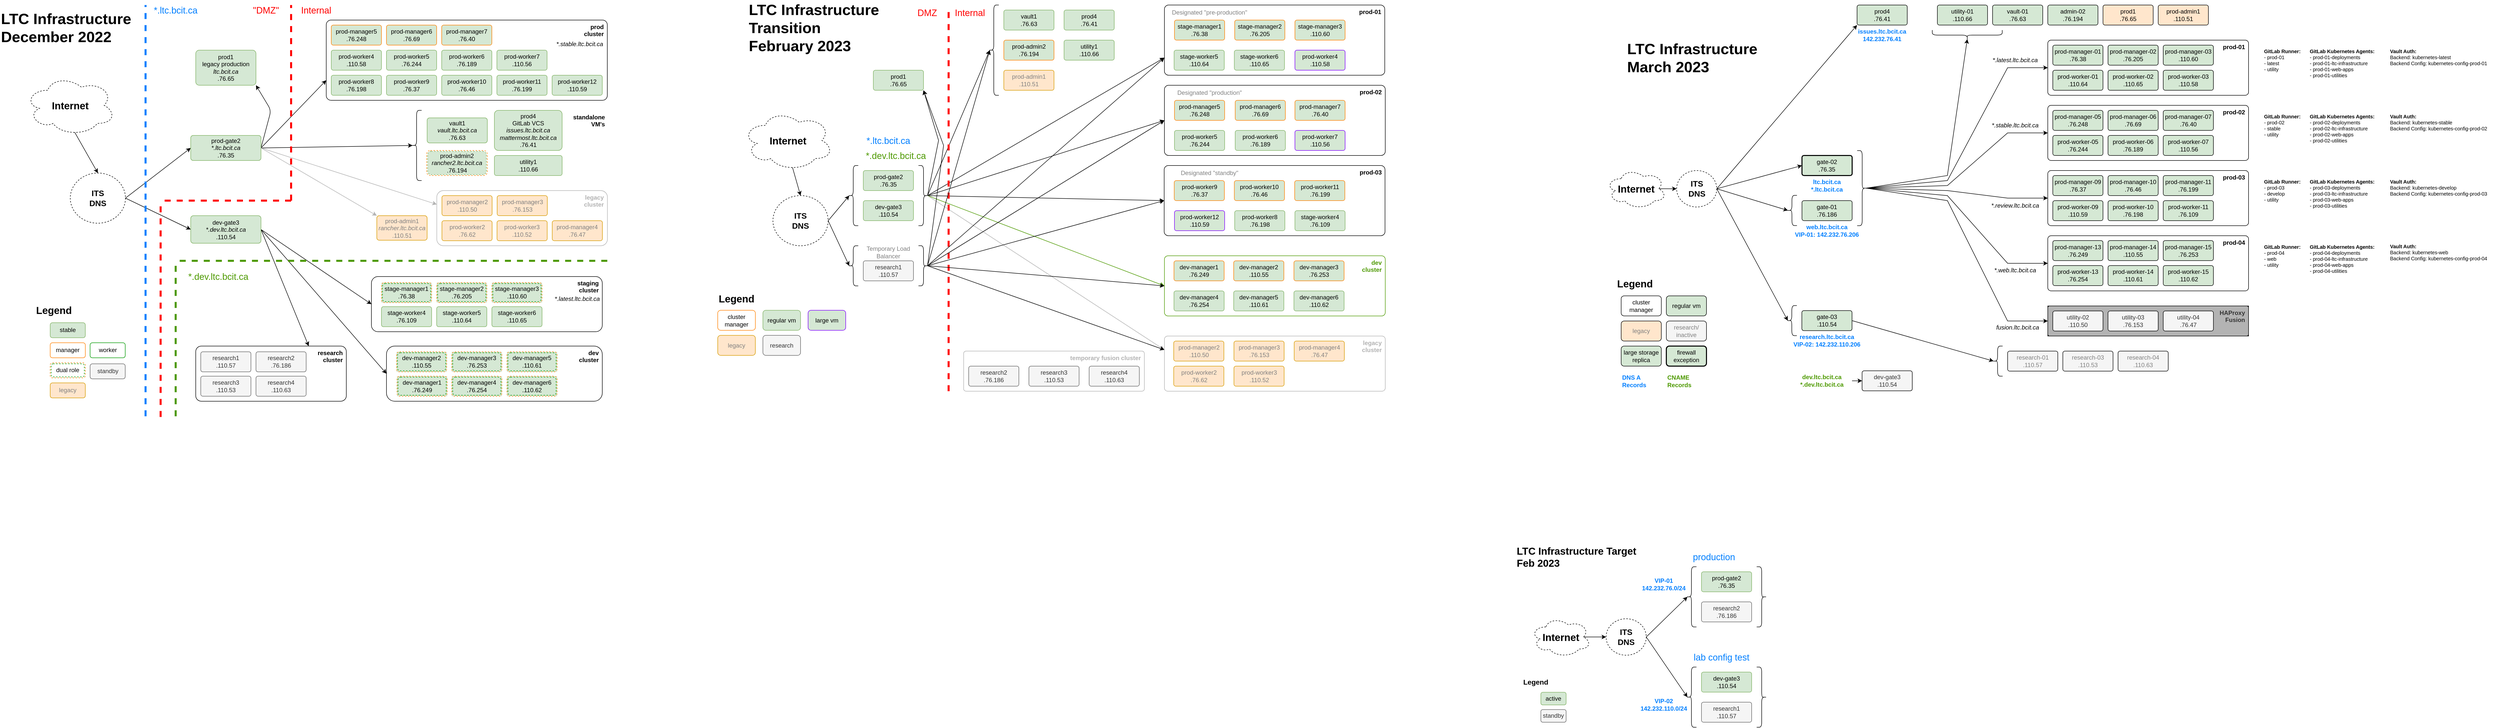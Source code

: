 <mxfile version="20.8.16" type="device"><diagram id="jypZsJmhGCqAaLn2Il6_" name="Page-1"><mxGraphModel dx="2413" dy="1186" grid="1" gridSize="10" guides="1" tooltips="1" connect="1" arrows="1" fold="1" page="1" pageScale="1" pageWidth="850" pageHeight="1100" background="none" math="0" shadow="0"><root><mxCell id="0"/><mxCell id="1" parent="0"/><mxCell id="ow81fTfsdcnP5gHgwDa_-328" value="&lt;font style=&quot;font-size: 12px;&quot;&gt;Temporary Load Balancer&lt;/font&gt;" style="text;html=1;strokeColor=none;fillColor=none;align=center;verticalAlign=bottom;whiteSpace=wrap;rounded=0;fontColor=#808080;" parent="1" vertex="1"><mxGeometry x="960" y="529.86" width="100" height="30" as="geometry"/></mxCell><mxCell id="ow81fTfsdcnP5gHgwDa_-120" value="&lt;b&gt;prod-03&lt;br&gt;&lt;/b&gt;" style="shape=ext;margin=3;double=0;whiteSpace=wrap;html=1;align=right;fillColor=none;rounded=1;spacingRight=5;arcSize=6;verticalAlign=top;" parent="1" vertex="1"><mxGeometry x="1559.5" y="370" width="440" height="140" as="geometry"/></mxCell><mxCell id="ssO4QC-9UpLF29hUccAE-41" value="&lt;blockquote style=&quot;margin: 0 0 0 40px ; border: none ; padding: 0px&quot;&gt;&lt;/blockquote&gt;&lt;blockquote style=&quot;margin: 0 0 0 40px ; border: none ; padding: 0px&quot;&gt;&lt;/blockquote&gt;&lt;b&gt;research&lt;/b&gt;&lt;br&gt;&lt;b&gt;cluster&lt;/b&gt;" style="shape=ext;margin=3;double=0;whiteSpace=wrap;html=1;align=right;fillColor=none;rounded=1;perimeterSpacing=0;labelPadding=0;noLabel=0;perimeter=rectanglePerimeter;spacingRight=5;verticalAlign=top;arcSize=10;" parent="1" vertex="1"><mxGeometry x="-370" y="730" width="300" height="110" as="geometry"/></mxCell><mxCell id="ssO4QC-9UpLF29hUccAE-64" style="rounded=0;orthogonalLoop=1;jettySize=auto;html=1;exitX=0.55;exitY=0.95;exitDx=0;exitDy=0;exitPerimeter=0;entryX=0.5;entryY=0;entryDx=0;entryDy=0;" parent="1" source="ssO4QC-9UpLF29hUccAE-2" target="ssO4QC-9UpLF29hUccAE-63" edge="1"><mxGeometry relative="1" as="geometry"><mxPoint x="-1541.25" y="390.5" as="targetPoint"/><mxPoint x="-1147.25" y="415" as="sourcePoint"/></mxGeometry></mxCell><mxCell id="ssO4QC-9UpLF29hUccAE-2" value="&lt;b&gt;&lt;font style=&quot;font-size: 20px&quot;&gt;Internet&lt;/font&gt;&lt;/b&gt;" style="ellipse;shape=cloud;whiteSpace=wrap;html=1;align=center;dashed=1;fillColor=none;" parent="1" vertex="1"><mxGeometry x="-710" y="190.0" width="180" height="120" as="geometry"/></mxCell><mxCell id="ssO4QC-9UpLF29hUccAE-78" style="edgeStyle=none;orthogonalLoop=1;jettySize=auto;html=1;exitX=1;exitY=0.5;exitDx=0;exitDy=0;entryX=0;entryY=0.75;entryDx=0;entryDy=0;" parent="1" source="PNpzHPKhy2_oN3R26td1-1" target="ssO4QC-9UpLF29hUccAE-26" edge="1"><mxGeometry relative="1" as="geometry"><mxPoint x="-346" y="592" as="targetPoint"/><mxPoint x="-262.0" y="420" as="sourcePoint"/></mxGeometry></mxCell><mxCell id="ssO4QC-9UpLF29hUccAE-79" style="edgeStyle=none;orthogonalLoop=1;jettySize=auto;html=1;exitX=1;exitY=0.5;exitDx=0;exitDy=0;entryX=0;entryY=0.5;entryDx=0;entryDy=0;" parent="1" source="ssO4QC-9UpLF29hUccAE-4" target="ssO4QC-9UpLF29hUccAE-27" edge="1"><mxGeometry relative="1" as="geometry"><mxPoint x="-260" y="715" as="sourcePoint"/></mxGeometry></mxCell><mxCell id="ssO4QC-9UpLF29hUccAE-82" style="edgeStyle=none;orthogonalLoop=1;jettySize=auto;html=1;exitX=1;exitY=0.5;exitDx=0;exitDy=0;entryX=0.1;entryY=0.5;entryDx=0;entryDy=0;entryPerimeter=0;" parent="1" source="PNpzHPKhy2_oN3R26td1-1" target="jkpW9OEC9UxfsNG3zo9g-3" edge="1"><mxGeometry relative="1" as="geometry"><mxPoint x="-262.0" y="420" as="sourcePoint"/></mxGeometry></mxCell><mxCell id="ssO4QC-9UpLF29hUccAE-3" value="research3&lt;i&gt;&lt;br&gt;&lt;/i&gt;.110.53" style="rounded=1;arcSize=10;whiteSpace=wrap;html=1;align=center;fillColor=#f5f5f5;strokeColor=#666666;fontColor=#333333;" parent="1" vertex="1"><mxGeometry x="-360" y="790" width="100" height="40" as="geometry"/></mxCell><mxCell id="ssO4QC-9UpLF29hUccAE-83" style="edgeStyle=none;orthogonalLoop=1;jettySize=auto;html=1;exitX=1;exitY=0.5;exitDx=0;exitDy=0;entryX=0;entryY=0.5;entryDx=0;entryDy=0;" parent="1" source="ssO4QC-9UpLF29hUccAE-4" target="ssO4QC-9UpLF29hUccAE-28" edge="1"><mxGeometry relative="1" as="geometry"><mxPoint x="-260" y="715" as="sourcePoint"/><mxPoint x="2.0" y="801.43" as="targetPoint"/></mxGeometry></mxCell><mxCell id="ssO4QC-9UpLF29hUccAE-86" style="edgeStyle=none;orthogonalLoop=1;jettySize=auto;html=1;exitX=1;exitY=0.5;exitDx=0;exitDy=0;entryX=0.75;entryY=0;entryDx=0;entryDy=0;" parent="1" source="ssO4QC-9UpLF29hUccAE-4" target="ssO4QC-9UpLF29hUccAE-41" edge="1"><mxGeometry relative="1" as="geometry"><mxPoint x="-260" y="715" as="sourcePoint"/></mxGeometry></mxCell><mxCell id="ssO4QC-9UpLF29hUccAE-4" value="dev-gate3&lt;br&gt;&lt;i&gt;*.dev.ltc.bcit.ca&lt;br&gt;&lt;/i&gt;.110.54" style="rounded=1;arcSize=10;whiteSpace=wrap;html=1;align=center;fillColor=#d5e8d4;strokeColor=#82b366;" parent="1" vertex="1"><mxGeometry x="-380" y="470" width="140" height="55" as="geometry"/></mxCell><mxCell id="ssO4QC-9UpLF29hUccAE-30" value="prod4&lt;br&gt;GitLab VCS&lt;br&gt;&lt;i&gt;issues.ltc.bcit.ca&lt;br&gt;mattermost.ltc.bcit.ca&lt;br&gt;&lt;/i&gt;.76.41" style="rounded=1;arcSize=10;whiteSpace=wrap;html=1;align=center;fillColor=#d5e8d4;strokeColor=#82b366;" parent="1" vertex="1"><mxGeometry x="225" y="260" width="135" height="80" as="geometry"/></mxCell><mxCell id="ssO4QC-9UpLF29hUccAE-62" value="prod1&lt;br&gt;legacy production&lt;br&gt;&lt;i&gt;ltc.bcit.ca&lt;br&gt;&lt;/i&gt;.76.65" style="rounded=1;arcSize=10;whiteSpace=wrap;html=1;align=center;fillColor=#d5e8d4;strokeColor=#82b366;" parent="1" vertex="1"><mxGeometry x="-370" y="140" width="120" height="70" as="geometry"/></mxCell><mxCell id="ssO4QC-9UpLF29hUccAE-69" style="edgeStyle=none;orthogonalLoop=1;jettySize=auto;html=1;entryX=0;entryY=0.5;entryDx=0;entryDy=0;exitX=1;exitY=0.5;exitDx=0;exitDy=0;strokeWidth=1;strokeColor=#000000;" parent="1" source="ssO4QC-9UpLF29hUccAE-63" target="PNpzHPKhy2_oN3R26td1-1" edge="1"><mxGeometry relative="1" as="geometry"><mxPoint x="-1391.25" y="530.5" as="sourcePoint"/><mxPoint x="-458" y="420" as="targetPoint"/></mxGeometry></mxCell><mxCell id="ssO4QC-9UpLF29hUccAE-70" style="edgeStyle=none;orthogonalLoop=1;jettySize=auto;html=1;exitX=1;exitY=0.5;exitDx=0;exitDy=0;entryX=0;entryY=0.5;entryDx=0;entryDy=0;" parent="1" source="ssO4QC-9UpLF29hUccAE-63" target="ssO4QC-9UpLF29hUccAE-4" edge="1"><mxGeometry relative="1" as="geometry"><mxPoint x="-854" y="729" as="targetPoint"/></mxGeometry></mxCell><mxCell id="ssO4QC-9UpLF29hUccAE-72" style="edgeStyle=none;orthogonalLoop=1;jettySize=auto;html=1;entryX=1;entryY=1;entryDx=0;entryDy=0;exitX=1;exitY=0.5;exitDx=0;exitDy=0;" parent="1" source="PNpzHPKhy2_oN3R26td1-1" target="ssO4QC-9UpLF29hUccAE-62" edge="1"><mxGeometry relative="1" as="geometry"><mxPoint x="-262.0" y="420" as="sourcePoint"/><mxPoint x="-497" y="495" as="targetPoint"/><Array as="points"><mxPoint x="-220" y="260"/></Array></mxGeometry></mxCell><mxCell id="ssO4QC-9UpLF29hUccAE-63" value="&lt;b style=&quot;font-size: 16px&quot;&gt;ITS&lt;br&gt;DNS&lt;/b&gt;" style="ellipse;whiteSpace=wrap;html=1;align=center;dashed=1;rounded=1;fillColor=none;" parent="1" vertex="1"><mxGeometry x="-620" y="385" width="110" height="100" as="geometry"/></mxCell><mxCell id="ssO4QC-9UpLF29hUccAE-97" value="&lt;font style=&quot;font-size: 30px&quot;&gt;&lt;b&gt;LTC Infrastructure&lt;br&gt;December 2022&lt;/b&gt;&lt;/font&gt;" style="text;html=1;strokeColor=none;fillColor=none;align=left;verticalAlign=middle;whiteSpace=wrap;rounded=0;" parent="1" vertex="1"><mxGeometry x="-760" y="40.0" width="280" height="110" as="geometry"/></mxCell><mxCell id="LwrFlGE9gnEI0ruCcwtA-46" value="&lt;font color=&quot;#ff0000&quot; style=&quot;font-size: 18px&quot;&gt;&quot;DMZ&quot;&lt;/font&gt;" style="text;html=1;strokeColor=none;fillColor=none;align=center;verticalAlign=middle;whiteSpace=wrap;rounded=0;dashed=1;fontSize=20;labelPosition=center;verticalLabelPosition=middle;" parent="1" vertex="1"><mxGeometry x="-270" y="40.0" width="80" height="40" as="geometry"/></mxCell><mxCell id="LwrFlGE9gnEI0ruCcwtA-48" value="&lt;font color=&quot;#ff0000&quot; style=&quot;font-size: 18px&quot;&gt;Internal&lt;/font&gt;" style="text;html=1;strokeColor=none;fillColor=none;align=center;verticalAlign=middle;whiteSpace=wrap;rounded=0;dashed=1;fontSize=20;" parent="1" vertex="1"><mxGeometry x="-170" y="40.0" width="80" height="40" as="geometry"/></mxCell><mxCell id="LwrFlGE9gnEI0ruCcwtA-50" value="" style="endArrow=none;dashed=1;html=1;strokeWidth=4;rounded=1;fontSize=26;fontColor=#FF0000;strokeColor=#FF0000;" parent="1" edge="1"><mxGeometry width="50" height="50" relative="1" as="geometry"><mxPoint x="-180" y="440" as="sourcePoint"/><mxPoint x="-180" y="50.0" as="targetPoint"/></mxGeometry></mxCell><mxCell id="Dh-eU6Jg2qnH6y2vMVN5-1" style="edgeStyle=none;orthogonalLoop=1;jettySize=auto;html=1;entryX=0;entryY=0.25;entryDx=0;entryDy=0;strokeColor=#B3B3B3;exitX=1;exitY=0.5;exitDx=0;exitDy=0;" parent="1" source="PNpzHPKhy2_oN3R26td1-1" target="qlhoAPYAnQ4pRfNkZIUs-2" edge="1"><mxGeometry relative="1" as="geometry"><mxPoint x="-567" y="1130" as="targetPoint"/><mxPoint x="-262.0" y="420" as="sourcePoint"/></mxGeometry></mxCell><mxCell id="qlhoAPYAnQ4pRfNkZIUs-22" value="" style="endArrow=none;dashed=1;html=1;rounded=1;fontSize=26;strokeColor=#007FFF;fontColor=#FF0000;strokeWidth=4;" parent="1" edge="1"><mxGeometry width="50" height="50" relative="1" as="geometry"><mxPoint x="-470" y="870" as="sourcePoint"/><mxPoint x="-470" y="50.0" as="targetPoint"/></mxGeometry></mxCell><mxCell id="qlhoAPYAnQ4pRfNkZIUs-24" value="" style="endArrow=none;dashed=1;html=1;rounded=1;fontSize=26;strokeColor=#4D9900;fontColor=#FF0000;strokeWidth=4;" parent="1" edge="1"><mxGeometry width="50" height="50" relative="1" as="geometry"><mxPoint x="450" y="560" as="sourcePoint"/><mxPoint x="-410" y="560" as="targetPoint"/></mxGeometry></mxCell><mxCell id="qlhoAPYAnQ4pRfNkZIUs-25" value="" style="endArrow=none;dashed=1;html=1;rounded=1;fontSize=26;strokeColor=#4D9900;fontColor=#FF0000;strokeWidth=4;" parent="1" edge="1"><mxGeometry width="50" height="50" relative="1" as="geometry"><mxPoint x="-410" y="870" as="sourcePoint"/><mxPoint x="-410" y="560" as="targetPoint"/></mxGeometry></mxCell><mxCell id="qlhoAPYAnQ4pRfNkZIUs-26" value="&lt;font style=&quot;font-size: 18px&quot; color=&quot;#007fff&quot;&gt;*.ltc.bcit.ca&lt;/font&gt;" style="text;html=1;strokeColor=none;fillColor=none;align=center;verticalAlign=middle;whiteSpace=wrap;rounded=0;dashed=1;fontSize=20;" parent="1" vertex="1"><mxGeometry x="-460" y="40.0" width="100" height="40" as="geometry"/></mxCell><mxCell id="qlhoAPYAnQ4pRfNkZIUs-27" value="&lt;font style=&quot;font-size: 18px&quot; color=&quot;#4d9900&quot;&gt;*.dev.ltc.bcit.ca&lt;/font&gt;" style="text;html=1;strokeColor=none;fillColor=none;align=center;verticalAlign=middle;whiteSpace=wrap;rounded=0;dashed=1;fontSize=20;" parent="1" vertex="1"><mxGeometry x="-390" y="571.43" width="130" height="40" as="geometry"/></mxCell><mxCell id="YeYnGHtXRdd9GafCND93-4" value="" style="group" parent="1" vertex="1" connectable="0"><mxGeometry x="-690" y="643.43" width="181" height="190" as="geometry"/></mxCell><mxCell id="ssO4QC-9UpLF29hUccAE-94" value="stable" style="whiteSpace=wrap;html=1;align=center;rounded=1;fillColor=#d5e8d4;strokeColor=#82b366;" parent="YeYnGHtXRdd9GafCND93-4" vertex="1"><mxGeometry x="30" y="40" width="70" height="30" as="geometry"/></mxCell><mxCell id="ssO4QC-9UpLF29hUccAE-96" value="standby" style="whiteSpace=wrap;html=1;align=center;rounded=1;fillColor=#f5f5f5;fontColor=#333333;strokeColor=#666666;" parent="YeYnGHtXRdd9GafCND93-4" vertex="1"><mxGeometry x="109.5" y="122" width="70" height="30" as="geometry"/></mxCell><mxCell id="Fg-Uhp-u95UDLk2gJvwy-1" value="manager" style="whiteSpace=wrap;html=1;align=center;rounded=1;strokeColor=#FF8000;" parent="YeYnGHtXRdd9GafCND93-4" vertex="1"><mxGeometry x="30" y="80" width="70" height="30" as="geometry"/></mxCell><mxCell id="Fg-Uhp-u95UDLk2gJvwy-2" value="worker" style="whiteSpace=wrap;html=1;align=center;rounded=1;strokeColor=#009900;" parent="YeYnGHtXRdd9GafCND93-4" vertex="1"><mxGeometry x="109.5" y="80" width="70" height="30" as="geometry"/></mxCell><mxCell id="Fg-Uhp-u95UDLk2gJvwy-3" value="dual role" style="whiteSpace=wrap;html=1;align=center;rounded=1;strokeColor=#FF8000;dashed=1;" parent="YeYnGHtXRdd9GafCND93-4" vertex="1"><mxGeometry x="30" y="120" width="70" height="30" as="geometry"/></mxCell><mxCell id="LwrFlGE9gnEI0ruCcwtA-1" value="" style="whiteSpace=wrap;html=1;align=center;rounded=1;strokeColor=#009900;dashed=1;fillColor=none;perimeterSpacing=1;" parent="YeYnGHtXRdd9GafCND93-4" vertex="1"><mxGeometry x="32" y="122" width="66" height="26" as="geometry"/></mxCell><mxCell id="LwrFlGE9gnEI0ruCcwtA-42" value="&lt;font size=&quot;1&quot;&gt;&lt;b style=&quot;font-size: 20px&quot;&gt;Legend&lt;/b&gt;&lt;/font&gt;" style="text;html=1;strokeColor=none;fillColor=none;align=left;verticalAlign=middle;whiteSpace=wrap;rounded=0;" parent="YeYnGHtXRdd9GafCND93-4" vertex="1"><mxGeometry width="87" height="30" as="geometry"/></mxCell><mxCell id="Dh-eU6Jg2qnH6y2vMVN5-3" value="&lt;font color=&quot;#808080&quot;&gt;legacy&lt;/font&gt;" style="whiteSpace=wrap;html=1;align=center;rounded=1;fillColor=#ffe6cc;strokeColor=#d79b00;" parent="YeYnGHtXRdd9GafCND93-4" vertex="1"><mxGeometry x="30" y="160" width="70" height="30" as="geometry"/></mxCell><mxCell id="PNpzHPKhy2_oN3R26td1-1" value="prod-gate2&lt;br&gt;&lt;i&gt;*.ltc.bcit.ca&lt;br&gt;&lt;/i&gt;.76.35" style="rounded=1;arcSize=10;whiteSpace=wrap;html=1;align=center;fillColor=#d5e8d4;strokeColor=#82b366;" parent="1" vertex="1"><mxGeometry x="-380" y="310" width="140" height="50" as="geometry"/></mxCell><mxCell id="ssO4QC-9UpLF29hUccAE-31" value="vault1&lt;br&gt;&lt;i&gt;vault.ltc.bcit.ca&lt;br&gt;&lt;/i&gt;.76.63" style="rounded=1;arcSize=10;whiteSpace=wrap;html=1;align=center;fillColor=#d5e8d4;strokeColor=#82b366;" parent="1" vertex="1"><mxGeometry x="91" y="275" width="120" height="50" as="geometry"/></mxCell><mxCell id="LwrFlGE9gnEI0ruCcwtA-11" value="utility1&lt;br&gt;.110.66" style="rounded=1;arcSize=10;whiteSpace=wrap;html=1;align=center;fillColor=#d5e8d4;strokeColor=#82b366;" parent="1" vertex="1"><mxGeometry x="225" y="350" width="135" height="40" as="geometry"/></mxCell><mxCell id="ssO4QC-9UpLF29hUccAE-26" value="&lt;b&gt;prod&lt;br&gt;cluster&lt;/b&gt;" style="shape=ext;margin=3;double=0;whiteSpace=wrap;html=1;align=right;fillColor=none;rounded=1;spacingRight=5;arcSize=6;verticalAlign=top;" parent="1" vertex="1"><mxGeometry x="-110" y="80" width="560" height="160" as="geometry"/></mxCell><mxCell id="ssO4QC-9UpLF29hUccAE-5" value="prod-manager5&lt;br&gt;.76.248" style="rounded=1;arcSize=10;whiteSpace=wrap;html=1;align=center;fillColor=#d5e8d4;strokeColor=#FF8000;strokeWidth=1;" parent="1" vertex="1"><mxGeometry x="-100" y="90" width="100" height="40" as="geometry"/></mxCell><mxCell id="ssO4QC-9UpLF29hUccAE-7" value="prod-manager6&lt;br&gt;.76.69" style="rounded=1;arcSize=10;whiteSpace=wrap;html=1;align=center;fillColor=#d5e8d4;strokeColor=#FF8000;strokeWidth=1;" parent="1" vertex="1"><mxGeometry x="10" y="90" width="100" height="40" as="geometry"/></mxCell><mxCell id="ssO4QC-9UpLF29hUccAE-8" value="prod-manager7&lt;br&gt;.76.40" style="rounded=1;arcSize=10;whiteSpace=wrap;html=1;align=center;fillColor=#d5e8d4;strokeColor=#FF8000;strokeWidth=1;" parent="1" vertex="1"><mxGeometry x="120" y="90" width="100" height="40" as="geometry"/></mxCell><mxCell id="ssO4QC-9UpLF29hUccAE-10" value="prod-worker5&lt;br&gt;.76.244" style="rounded=1;arcSize=10;whiteSpace=wrap;html=1;align=center;fillColor=#d5e8d4;strokeColor=#82b366;" parent="1" vertex="1"><mxGeometry x="10" y="140" width="100" height="40" as="geometry"/></mxCell><mxCell id="ssO4QC-9UpLF29hUccAE-11" value="prod-worker7&lt;br&gt;.110.56" style="rounded=1;arcSize=10;whiteSpace=wrap;html=1;align=center;fillColor=#d5e8d4;strokeColor=#82b366;" parent="1" vertex="1"><mxGeometry x="230" y="140" width="100" height="40" as="geometry"/></mxCell><mxCell id="ssO4QC-9UpLF29hUccAE-12" value="prod-worker10&lt;br&gt;.76.46" style="rounded=1;arcSize=10;whiteSpace=wrap;html=1;align=center;fillColor=#d5e8d4;strokeColor=#82b366;" parent="1" vertex="1"><mxGeometry x="120" y="190.0" width="100" height="40" as="geometry"/></mxCell><mxCell id="ssO4QC-9UpLF29hUccAE-13" value="prod-worker11&lt;br&gt;.76.199" style="rounded=1;arcSize=10;whiteSpace=wrap;html=1;align=center;fillColor=#d5e8d4;strokeColor=#82b366;" parent="1" vertex="1"><mxGeometry x="230" y="190.0" width="100" height="40" as="geometry"/></mxCell><mxCell id="ssO4QC-9UpLF29hUccAE-38" value="prod-worker6&lt;br&gt;.76.189" style="rounded=1;arcSize=10;whiteSpace=wrap;html=1;align=center;fillColor=#d5e8d4;strokeColor=#82b366;" parent="1" vertex="1"><mxGeometry x="120" y="140" width="100" height="40" as="geometry"/></mxCell><mxCell id="ssO4QC-9UpLF29hUccAE-39" value="prod-worker8&lt;br&gt;.76.198" style="rounded=1;arcSize=10;whiteSpace=wrap;html=1;align=center;fillColor=#d5e8d4;strokeColor=#82b366;" parent="1" vertex="1"><mxGeometry x="-100" y="190.0" width="100" height="40" as="geometry"/></mxCell><mxCell id="ssO4QC-9UpLF29hUccAE-40" value="prod-worker9&lt;br&gt;.76.37" style="rounded=1;arcSize=10;whiteSpace=wrap;html=1;align=center;fillColor=#d5e8d4;strokeColor=#82b366;" parent="1" vertex="1"><mxGeometry x="10" y="190.0" width="100" height="40" as="geometry"/></mxCell><mxCell id="ssO4QC-9UpLF29hUccAE-90" value="prod-worker12&lt;br&gt;.110.59" style="rounded=1;arcSize=10;whiteSpace=wrap;html=1;align=center;fillColor=#d5e8d4;strokeColor=#82b366;" parent="1" vertex="1"><mxGeometry x="340" y="190.0" width="100" height="40" as="geometry"/></mxCell><mxCell id="ssO4QC-9UpLF29hUccAE-91" value="prod-worker4&lt;br&gt;.110.58" style="rounded=1;arcSize=10;whiteSpace=wrap;html=1;align=center;fillColor=#d5e8d4;strokeColor=#82b366;" parent="1" vertex="1"><mxGeometry x="-100" y="140" width="100" height="40" as="geometry"/></mxCell><mxCell id="W54xGEWVpOymsmDxxhs8-1" value="&lt;i&gt;*.stable.ltc.bcit.ca&lt;/i&gt;" style="text;html=1;strokeColor=none;fillColor=none;align=center;verticalAlign=middle;whiteSpace=wrap;rounded=0;" parent="1" vertex="1"><mxGeometry x="340" y="120" width="110" height="15" as="geometry"/></mxCell><mxCell id="N2DNQkJXmUBHBwdCpJbm-1" value="" style="endArrow=none;dashed=1;html=1;strokeWidth=4;rounded=1;fontSize=26;fontColor=#FF0000;strokeColor=#FF0000;" parent="1" edge="1"><mxGeometry width="50" height="50" relative="1" as="geometry"><mxPoint x="-180" y="440" as="sourcePoint"/><mxPoint x="-440" y="440" as="targetPoint"/></mxGeometry></mxCell><mxCell id="N2DNQkJXmUBHBwdCpJbm-2" value="" style="endArrow=none;dashed=1;html=1;strokeWidth=4;rounded=1;fontSize=26;fontColor=#FF0000;strokeColor=#FF0000;" parent="1" edge="1"><mxGeometry width="50" height="50" relative="1" as="geometry"><mxPoint x="-440" y="871.43" as="sourcePoint"/><mxPoint x="-440" y="441.43" as="targetPoint"/></mxGeometry></mxCell><mxCell id="jkpW9OEC9UxfsNG3zo9g-2" value="" style="group" parent="1" vertex="1" connectable="0"><mxGeometry x="90" y="340" width="121" height="50" as="geometry"/></mxCell><mxCell id="LwrFlGE9gnEI0ruCcwtA-3" value="" style="whiteSpace=wrap;html=1;align=center;rounded=1;strokeColor=#82b366;dashed=1;fillColor=#d5e8d4;perimeterSpacing=1;container=0;" parent="jkpW9OEC9UxfsNG3zo9g-2" vertex="1"><mxGeometry x="2" y="1.75" width="117" height="46.5" as="geometry"/></mxCell><mxCell id="LwrFlGE9gnEI0ruCcwtA-2" value="prod-admin2&lt;i&gt;&lt;br&gt;rancher2.ltc.bcit.ca&lt;br&gt;&lt;/i&gt;.76.194" style="whiteSpace=wrap;html=1;align=center;rounded=1;strokeColor=#FF8000;dashed=1;fillColor=none;container=0;" parent="jkpW9OEC9UxfsNG3zo9g-2" vertex="1"><mxGeometry width="121" height="50" as="geometry"/></mxCell><mxCell id="jkpW9OEC9UxfsNG3zo9g-3" value="" style="shape=curlyBracket;whiteSpace=wrap;html=1;rounded=1;" parent="1" vertex="1"><mxGeometry x="60" y="260" width="20" height="140" as="geometry"/></mxCell><mxCell id="jkpW9OEC9UxfsNG3zo9g-4" value="&lt;div style=&quot;text-align: right&quot;&gt;&lt;b&gt;standalone&lt;/b&gt;&lt;/div&gt;&lt;b&gt;&lt;div style=&quot;text-align: right&quot;&gt;&lt;b&gt;VM's&lt;/b&gt;&lt;/div&gt;&lt;/b&gt;" style="text;whiteSpace=wrap;html=1;" parent="1" vertex="1"><mxGeometry x="380" y="260" width="60" height="40" as="geometry"/></mxCell><mxCell id="jkpW9OEC9UxfsNG3zo9g-5" value="research4&lt;br&gt;.110.63" style="rounded=1;arcSize=10;whiteSpace=wrap;html=1;align=center;fillColor=#f5f5f5;strokeColor=#666666;fontColor=#333333;" parent="1" vertex="1"><mxGeometry x="-250" y="790" width="100" height="40" as="geometry"/></mxCell><mxCell id="ssO4QC-9UpLF29hUccAE-27" value="&lt;b&gt;staging&lt;br&gt;cluster&lt;/b&gt;" style="shape=ext;margin=3;double=0;whiteSpace=wrap;html=1;align=right;fillColor=none;rounded=1;strokeColor=default;strokeWidth=1;spacingRight=5;arcSize=12;verticalAlign=top;" parent="1" vertex="1"><mxGeometry x="-20" y="591.43" width="460" height="110" as="geometry"/></mxCell><mxCell id="LwrFlGE9gnEI0ruCcwtA-8" value="stage-worker4&lt;br&gt;.76.109" style="rounded=1;arcSize=10;whiteSpace=wrap;html=1;align=center;fillColor=#d5e8d4;strokeColor=#82b366;" parent="1" vertex="1"><mxGeometry y="651.43" width="100" height="40" as="geometry"/></mxCell><mxCell id="LwrFlGE9gnEI0ruCcwtA-9" value="stage-worker5&lt;br&gt;.110.64" style="rounded=1;arcSize=10;whiteSpace=wrap;html=1;align=center;fillColor=#d5e8d4;strokeColor=#82b366;" parent="1" vertex="1"><mxGeometry x="110" y="651.43" width="100" height="40" as="geometry"/></mxCell><mxCell id="LwrFlGE9gnEI0ruCcwtA-10" value="stage-worker6&lt;br&gt;.110.65" style="rounded=1;arcSize=10;whiteSpace=wrap;html=1;align=center;fillColor=#d5e8d4;strokeColor=#82b366;" parent="1" vertex="1"><mxGeometry x="220" y="651.43" width="100" height="40" as="geometry"/></mxCell><mxCell id="LwrFlGE9gnEI0ruCcwtA-13" value="" style="group;fillColor=#d5e8d4;strokeColor=none;" parent="1" vertex="1" connectable="0"><mxGeometry y="603.43" width="100" height="40" as="geometry"/></mxCell><mxCell id="LwrFlGE9gnEI0ruCcwtA-14" value="" style="whiteSpace=wrap;html=1;align=center;rounded=1;strokeColor=#009900;dashed=1;fillColor=none;perimeterSpacing=1;" parent="LwrFlGE9gnEI0ruCcwtA-13" vertex="1"><mxGeometry x="2" y="2" width="96" height="36" as="geometry"/></mxCell><mxCell id="LwrFlGE9gnEI0ruCcwtA-15" value="stage-manager1&lt;br&gt;.76.38" style="whiteSpace=wrap;html=1;align=center;rounded=1;strokeColor=#FF8000;dashed=1;fillColor=none;" parent="LwrFlGE9gnEI0ruCcwtA-13" vertex="1"><mxGeometry width="100" height="40" as="geometry"/></mxCell><mxCell id="LwrFlGE9gnEI0ruCcwtA-17" value="" style="group;fillColor=#d5e8d4;strokeColor=none;" parent="1" vertex="1" connectable="0"><mxGeometry x="110" y="603.43" width="100" height="40" as="geometry"/></mxCell><mxCell id="LwrFlGE9gnEI0ruCcwtA-18" value="" style="whiteSpace=wrap;html=1;align=center;rounded=1;strokeColor=#009900;dashed=1;fillColor=none;perimeterSpacing=1;" parent="LwrFlGE9gnEI0ruCcwtA-17" vertex="1"><mxGeometry x="2" y="2" width="96" height="36" as="geometry"/></mxCell><mxCell id="LwrFlGE9gnEI0ruCcwtA-19" value="stage-manager2&lt;br&gt;.76.205" style="whiteSpace=wrap;html=1;align=center;rounded=1;strokeColor=#FF8000;dashed=1;fillColor=none;" parent="LwrFlGE9gnEI0ruCcwtA-17" vertex="1"><mxGeometry width="100" height="40" as="geometry"/></mxCell><mxCell id="LwrFlGE9gnEI0ruCcwtA-20" value="" style="group;fillColor=#d5e8d4;strokeColor=none;" parent="1" vertex="1" connectable="0"><mxGeometry x="220" y="603.43" width="100" height="40" as="geometry"/></mxCell><mxCell id="LwrFlGE9gnEI0ruCcwtA-21" value="" style="whiteSpace=wrap;html=1;align=center;rounded=1;strokeColor=#009900;dashed=1;fillColor=none;perimeterSpacing=1;" parent="LwrFlGE9gnEI0ruCcwtA-20" vertex="1"><mxGeometry x="2" y="2" width="96" height="36" as="geometry"/></mxCell><mxCell id="LwrFlGE9gnEI0ruCcwtA-22" value="stage-manager3&lt;br&gt;.110.60" style="whiteSpace=wrap;html=1;align=center;rounded=1;strokeColor=#FF8000;dashed=1;fillColor=none;" parent="LwrFlGE9gnEI0ruCcwtA-20" vertex="1"><mxGeometry width="100" height="40" as="geometry"/></mxCell><mxCell id="ssO4QC-9UpLF29hUccAE-28" value="&lt;b&gt;dev&lt;br&gt;cluster&lt;/b&gt;" style="shape=ext;margin=3;double=0;whiteSpace=wrap;html=1;align=right;fillColor=none;rounded=1;spacingRight=5;verticalAlign=top;movable=1;resizable=1;rotatable=1;deletable=1;editable=1;connectable=1;" parent="1" vertex="1"><mxGeometry x="10" y="730" width="430" height="110" as="geometry"/></mxCell><mxCell id="ssO4QC-9UpLF29hUccAE-42" value="research1&lt;br&gt;.110.57" style="rounded=1;arcSize=10;whiteSpace=wrap;html=1;align=center;fillColor=#f5f5f5;strokeColor=#666666;fontColor=#333333;" parent="1" vertex="1"><mxGeometry x="-360" y="741.43" width="100" height="40" as="geometry"/></mxCell><mxCell id="ssO4QC-9UpLF29hUccAE-89" value="research2&lt;br&gt;.76.186" style="rounded=1;arcSize=10;whiteSpace=wrap;html=1;align=center;fillColor=#f5f5f5;strokeColor=#666666;fontColor=#333333;" parent="1" vertex="1"><mxGeometry x="-250" y="741.43" width="100" height="40" as="geometry"/></mxCell><mxCell id="LwrFlGE9gnEI0ruCcwtA-23" value="" style="group;fillColor=#d5e8d4;strokeColor=none;" parent="1" vertex="1" connectable="0"><mxGeometry x="30" y="741.43" width="100" height="40" as="geometry"/></mxCell><mxCell id="LwrFlGE9gnEI0ruCcwtA-24" value="" style="whiteSpace=wrap;html=1;align=center;rounded=1;strokeColor=#009900;dashed=1;fillColor=none;perimeterSpacing=1;" parent="LwrFlGE9gnEI0ruCcwtA-23" vertex="1"><mxGeometry x="2" y="2" width="96" height="36" as="geometry"/></mxCell><mxCell id="LwrFlGE9gnEI0ruCcwtA-25" value="dev-manager2&lt;br&gt;.110.55" style="whiteSpace=wrap;html=1;align=center;rounded=1;strokeColor=#FF8000;dashed=1;fillColor=none;" parent="LwrFlGE9gnEI0ruCcwtA-23" vertex="1"><mxGeometry width="100" height="40" as="geometry"/></mxCell><mxCell id="LwrFlGE9gnEI0ruCcwtA-26" value="" style="group;fillColor=#d5e8d4;strokeColor=none;" parent="1" vertex="1" connectable="0"><mxGeometry x="140" y="741.43" width="100" height="40" as="geometry"/></mxCell><mxCell id="LwrFlGE9gnEI0ruCcwtA-27" value="" style="whiteSpace=wrap;html=1;align=center;rounded=1;strokeColor=#009900;dashed=1;fillColor=none;perimeterSpacing=1;" parent="LwrFlGE9gnEI0ruCcwtA-26" vertex="1"><mxGeometry x="2" y="2" width="96" height="36" as="geometry"/></mxCell><mxCell id="LwrFlGE9gnEI0ruCcwtA-28" value="dev-manager3&lt;br&gt;.76.253" style="whiteSpace=wrap;html=1;align=center;rounded=1;strokeColor=#FF8000;dashed=1;fillColor=none;" parent="LwrFlGE9gnEI0ruCcwtA-26" vertex="1"><mxGeometry width="100" height="40" as="geometry"/></mxCell><mxCell id="LwrFlGE9gnEI0ruCcwtA-29" value="" style="group;fillColor=#d5e8d4;strokeColor=none;" parent="1" vertex="1" connectable="0"><mxGeometry x="250" y="741.43" width="100" height="40" as="geometry"/></mxCell><mxCell id="LwrFlGE9gnEI0ruCcwtA-30" value="" style="whiteSpace=wrap;html=1;align=center;rounded=1;strokeColor=#009900;dashed=1;fillColor=none;perimeterSpacing=1;" parent="LwrFlGE9gnEI0ruCcwtA-29" vertex="1"><mxGeometry x="2" y="2" width="96" height="36" as="geometry"/></mxCell><mxCell id="LwrFlGE9gnEI0ruCcwtA-31" value="dev-manager5&lt;br&gt;.110.61" style="whiteSpace=wrap;html=1;align=center;rounded=1;strokeColor=#FF8000;dashed=1;fillColor=none;" parent="LwrFlGE9gnEI0ruCcwtA-29" vertex="1"><mxGeometry width="100" height="40" as="geometry"/></mxCell><mxCell id="LwrFlGE9gnEI0ruCcwtA-33" value="" style="group;fillColor=#d5e8d4;strokeColor=none;" parent="1" vertex="1" connectable="0"><mxGeometry x="31" y="790" width="100" height="40" as="geometry"/></mxCell><mxCell id="LwrFlGE9gnEI0ruCcwtA-34" value="" style="whiteSpace=wrap;html=1;align=center;rounded=1;strokeColor=#009900;dashed=1;fillColor=none;perimeterSpacing=1;" parent="LwrFlGE9gnEI0ruCcwtA-33" vertex="1"><mxGeometry x="2" y="2" width="96" height="36" as="geometry"/></mxCell><mxCell id="LwrFlGE9gnEI0ruCcwtA-35" value="dev-manager1&lt;br&gt;.76.249" style="whiteSpace=wrap;html=1;align=center;rounded=1;strokeColor=#FF8000;dashed=1;fillColor=none;" parent="LwrFlGE9gnEI0ruCcwtA-33" vertex="1"><mxGeometry width="100" height="40" as="geometry"/></mxCell><mxCell id="LwrFlGE9gnEI0ruCcwtA-36" value="" style="group;fillColor=#d5e8d4;strokeColor=none;" parent="1" vertex="1" connectable="0"><mxGeometry x="140" y="790" width="100" height="40" as="geometry"/></mxCell><mxCell id="LwrFlGE9gnEI0ruCcwtA-37" value="" style="whiteSpace=wrap;html=1;align=center;rounded=1;strokeColor=#009900;dashed=1;fillColor=none;perimeterSpacing=1;" parent="LwrFlGE9gnEI0ruCcwtA-36" vertex="1"><mxGeometry x="2" y="2" width="96" height="36" as="geometry"/></mxCell><mxCell id="LwrFlGE9gnEI0ruCcwtA-38" value="dev-manager4&lt;br&gt;.76.254" style="whiteSpace=wrap;html=1;align=center;rounded=1;strokeColor=#FF8000;dashed=1;fillColor=none;" parent="LwrFlGE9gnEI0ruCcwtA-36" vertex="1"><mxGeometry width="100" height="40" as="geometry"/></mxCell><mxCell id="LwrFlGE9gnEI0ruCcwtA-39" value="" style="group;fillColor=#d5e8d4;strokeColor=none;" parent="1" vertex="1" connectable="0"><mxGeometry x="250" y="790" width="100" height="40" as="geometry"/></mxCell><mxCell id="LwrFlGE9gnEI0ruCcwtA-40" value="" style="whiteSpace=wrap;html=1;align=center;rounded=1;strokeColor=#009900;dashed=1;fillColor=none;perimeterSpacing=1;" parent="LwrFlGE9gnEI0ruCcwtA-39" vertex="1"><mxGeometry x="2" y="2" width="96" height="36" as="geometry"/></mxCell><mxCell id="LwrFlGE9gnEI0ruCcwtA-41" value="dev-manager6&lt;br&gt;.110.62" style="whiteSpace=wrap;html=1;align=center;rounded=1;strokeColor=#FF8000;dashed=1;fillColor=none;" parent="LwrFlGE9gnEI0ruCcwtA-39" vertex="1"><mxGeometry width="100" height="40" as="geometry"/></mxCell><mxCell id="W54xGEWVpOymsmDxxhs8-2" value="&lt;i&gt;*.latest.ltc.bcit.ca&lt;/i&gt;" style="text;html=1;strokeColor=none;fillColor=none;align=center;verticalAlign=middle;whiteSpace=wrap;rounded=0;" parent="1" vertex="1"><mxGeometry x="340" y="628.43" width="100" height="15" as="geometry"/></mxCell><mxCell id="qlhoAPYAnQ4pRfNkZIUs-2" value="&lt;b&gt;&lt;font color=&quot;#b3b3b3&quot;&gt;legacy&lt;br&gt;cluster&lt;/font&gt;&lt;/b&gt;" style="shape=ext;margin=3;double=0;whiteSpace=wrap;html=1;align=right;fillColor=none;rounded=1;strokeColor=#B3B3B3;strokeWidth=1;spacingRight=5;arcSize=12;verticalAlign=top;" parent="1" vertex="1"><mxGeometry x="110.25" y="420" width="340" height="110" as="geometry"/></mxCell><mxCell id="Dh-eU6Jg2qnH6y2vMVN5-2" value="&lt;font color=&quot;#808080&quot;&gt;prod-admin1&lt;br&gt;&lt;i&gt;rancher.ltc.bcit.ca&lt;br&gt;&lt;/i&gt;.110.51&lt;/font&gt;" style="rounded=1;arcSize=10;whiteSpace=wrap;html=1;align=center;fillColor=#ffe6cc;strokeColor=#d79b00;" parent="1" vertex="1"><mxGeometry x="-9.25" y="470" width="100.25" height="49" as="geometry"/></mxCell><mxCell id="Dh-eU6Jg2qnH6y2vMVN5-5" value="&lt;font color=&quot;#808080&quot;&gt;prod-manager4&lt;br&gt;.76.47&lt;/font&gt;" style="rounded=1;arcSize=10;whiteSpace=wrap;html=1;align=center;fillColor=#ffe6cc;strokeColor=#d79b00;" parent="1" vertex="1"><mxGeometry x="340.25" y="480" width="100" height="40" as="geometry"/></mxCell><mxCell id="qlhoAPYAnQ4pRfNkZIUs-16" value="&lt;font color=&quot;#808080&quot;&gt;prod-worker2&lt;br&gt;.76.62&lt;/font&gt;" style="rounded=1;arcSize=10;whiteSpace=wrap;html=1;align=center;fillColor=#ffe6cc;strokeColor=#d79b00;" parent="1" vertex="1"><mxGeometry x="120.5" y="480" width="100" height="40" as="geometry"/></mxCell><mxCell id="qlhoAPYAnQ4pRfNkZIUs-18" value="&lt;font color=&quot;#808080&quot;&gt;prod-manager3&lt;br&gt;.76.153&lt;/font&gt;" style="rounded=1;arcSize=10;whiteSpace=wrap;html=1;align=center;fillColor=#ffe6cc;strokeColor=#d79b00;" parent="1" vertex="1"><mxGeometry x="230.5" y="430" width="100" height="40" as="geometry"/></mxCell><mxCell id="qlhoAPYAnQ4pRfNkZIUs-19" value="&lt;font color=&quot;#808080&quot;&gt;prod-worker3&lt;br&gt;.110.52&lt;/font&gt;" style="rounded=1;arcSize=10;whiteSpace=wrap;html=1;align=center;fillColor=#ffe6cc;strokeColor=#d79b00;" parent="1" vertex="1"><mxGeometry x="230.25" y="480" width="100" height="40" as="geometry"/></mxCell><mxCell id="qlhoAPYAnQ4pRfNkZIUs-17" value="&lt;font color=&quot;#808080&quot;&gt;prod-manager2&lt;br&gt;.110.50&lt;/font&gt;" style="rounded=1;arcSize=10;whiteSpace=wrap;html=1;align=center;fillColor=#ffe6cc;strokeColor=#d79b00;" parent="1" vertex="1"><mxGeometry x="120.5" y="430" width="100" height="40" as="geometry"/></mxCell><mxCell id="jkpW9OEC9UxfsNG3zo9g-7" style="edgeStyle=none;orthogonalLoop=1;jettySize=auto;html=1;entryX=0;entryY=0;entryDx=0;entryDy=0;strokeColor=#B3B3B3;exitX=1;exitY=0.5;exitDx=0;exitDy=0;" parent="1" source="PNpzHPKhy2_oN3R26td1-1" target="Dh-eU6Jg2qnH6y2vMVN5-2" edge="1"><mxGeometry relative="1" as="geometry"><mxPoint x="120.25" y="457.5" as="targetPoint"/><mxPoint x="-230" y="345" as="sourcePoint"/></mxGeometry></mxCell><mxCell id="ow81fTfsdcnP5gHgwDa_-2" style="rounded=0;orthogonalLoop=1;jettySize=auto;html=1;exitX=0.55;exitY=0.95;exitDx=0;exitDy=0;exitPerimeter=0;entryX=0.5;entryY=0;entryDx=0;entryDy=0;" parent="1" source="ow81fTfsdcnP5gHgwDa_-3" target="ow81fTfsdcnP5gHgwDa_-16" edge="1"><mxGeometry relative="1" as="geometry"><mxPoint x="-161.25" y="440.5" as="targetPoint"/><mxPoint x="232.75" y="465" as="sourcePoint"/></mxGeometry></mxCell><mxCell id="ow81fTfsdcnP5gHgwDa_-3" value="&lt;b&gt;&lt;font style=&quot;font-size: 20px&quot;&gt;Internet&lt;/font&gt;&lt;/b&gt;" style="ellipse;shape=cloud;whiteSpace=wrap;html=1;align=center;dashed=1;fillColor=none;" parent="1" vertex="1"><mxGeometry x="720" y="260" width="180" height="120" as="geometry"/></mxCell><mxCell id="ow81fTfsdcnP5gHgwDa_-10" value="dev-gate3&lt;br&gt;.110.54" style="rounded=1;arcSize=10;whiteSpace=wrap;html=1;align=center;fillColor=#d5e8d4;strokeColor=#82b366;" parent="1" vertex="1"><mxGeometry x="960" y="440" width="100" height="40" as="geometry"/></mxCell><mxCell id="ow81fTfsdcnP5gHgwDa_-11" value="prod4&lt;i&gt;&lt;br&gt;&lt;/i&gt;.76.41" style="rounded=1;arcSize=10;whiteSpace=wrap;html=1;align=center;fillColor=#d5e8d4;strokeColor=#82b366;" parent="1" vertex="1"><mxGeometry x="1360" y="60" width="100" height="40" as="geometry"/></mxCell><mxCell id="ow81fTfsdcnP5gHgwDa_-12" value="prod1&lt;br&gt;.76.65" style="rounded=1;arcSize=10;whiteSpace=wrap;html=1;align=center;fillColor=#d5e8d4;strokeColor=#82b366;" parent="1" vertex="1"><mxGeometry x="980" y="180" width="100" height="40" as="geometry"/></mxCell><mxCell id="ow81fTfsdcnP5gHgwDa_-16" value="&lt;b style=&quot;font-size: 16px&quot;&gt;ITS&lt;br&gt;DNS&lt;/b&gt;" style="ellipse;whiteSpace=wrap;html=1;align=center;dashed=1;rounded=1;fillColor=none;" parent="1" vertex="1"><mxGeometry x="780" y="430" width="110" height="100" as="geometry"/></mxCell><mxCell id="ow81fTfsdcnP5gHgwDa_-17" value="&lt;font style=&quot;font-size: 30px&quot;&gt;&lt;b&gt;LTC Infrastructure&lt;br&gt;Transition&lt;br&gt;February 2023&lt;/b&gt;&lt;/font&gt;" style="text;html=1;strokeColor=none;fillColor=none;align=left;verticalAlign=middle;whiteSpace=wrap;rounded=0;" parent="1" vertex="1"><mxGeometry x="730" y="40" width="280" height="110" as="geometry"/></mxCell><mxCell id="ow81fTfsdcnP5gHgwDa_-36" value="prod-gate2&lt;br&gt;.76.35" style="rounded=1;arcSize=10;whiteSpace=wrap;html=1;align=center;fillColor=#d5e8d4;strokeColor=#82b366;" parent="1" vertex="1"><mxGeometry x="960" y="380" width="100" height="40" as="geometry"/></mxCell><mxCell id="ow81fTfsdcnP5gHgwDa_-37" value="vault1&lt;br&gt;.76.63" style="rounded=1;arcSize=10;whiteSpace=wrap;html=1;align=center;fillColor=#d5e8d4;strokeColor=#82b366;" parent="1" vertex="1"><mxGeometry x="1240" y="60" width="100" height="40" as="geometry"/></mxCell><mxCell id="ow81fTfsdcnP5gHgwDa_-38" value="utility1&lt;br&gt;.110.66" style="rounded=1;arcSize=10;whiteSpace=wrap;html=1;align=center;fillColor=#d5e8d4;strokeColor=#82b366;" parent="1" vertex="1"><mxGeometry x="1360" y="120" width="100" height="40" as="geometry"/></mxCell><mxCell id="ow81fTfsdcnP5gHgwDa_-58" value="" style="shape=curlyBracket;whiteSpace=wrap;html=1;rounded=1;" parent="1" vertex="1"><mxGeometry x="1210" y="50" width="20" height="180" as="geometry"/></mxCell><mxCell id="ow81fTfsdcnP5gHgwDa_-75" value="research1&lt;br&gt;.110.57" style="rounded=1;arcSize=10;whiteSpace=wrap;html=1;align=center;fillColor=#f5f5f5;strokeColor=#666666;fontColor=#333333;" parent="1" vertex="1"><mxGeometry x="960" y="560" width="100" height="40" as="geometry"/></mxCell><mxCell id="ow81fTfsdcnP5gHgwDa_-97" value="&lt;font color=&quot;#808080&quot;&gt;prod-admin1&lt;br&gt;.110.51&lt;/font&gt;" style="rounded=1;arcSize=10;whiteSpace=wrap;html=1;align=center;fillColor=#ffe6cc;strokeColor=#d79b00;" parent="1" vertex="1"><mxGeometry x="1240" y="180" width="100" height="40" as="geometry"/></mxCell><mxCell id="ow81fTfsdcnP5gHgwDa_-56" value="prod-admin2&lt;i style=&quot;border-color: var(--border-color);&quot;&gt;&lt;br style=&quot;border-color: var(--border-color);&quot;&gt;&lt;/i&gt;.76.194" style="whiteSpace=wrap;html=1;align=center;rounded=1;strokeColor=#FF8000;fillColor=#d5e8d4;perimeterSpacing=1;container=0;arcSize=10;strokeWidth=1;" parent="1" vertex="1"><mxGeometry x="1240" y="120" width="100" height="40" as="geometry"/></mxCell><mxCell id="ow81fTfsdcnP5gHgwDa_-132" value="" style="shape=curlyBracket;whiteSpace=wrap;html=1;rounded=1;" parent="1" vertex="1"><mxGeometry x="930" y="370" width="20" height="120" as="geometry"/></mxCell><mxCell id="ow81fTfsdcnP5gHgwDa_-133" value="" style="shape=curlyBracket;whiteSpace=wrap;html=1;rounded=1;rotation=-180;" parent="1" vertex="1"><mxGeometry x="1070" y="370" width="20" height="120" as="geometry"/></mxCell><mxCell id="ow81fTfsdcnP5gHgwDa_-134" style="rounded=0;orthogonalLoop=1;jettySize=auto;html=1;exitX=1;exitY=0.5;exitDx=0;exitDy=0;entryX=0.1;entryY=0.5;entryDx=0;entryDy=0;entryPerimeter=0;" parent="1" source="ow81fTfsdcnP5gHgwDa_-16" target="ow81fTfsdcnP5gHgwDa_-132" edge="1"><mxGeometry relative="1" as="geometry"><mxPoint x="806" y="500.5" as="targetPoint"/><mxPoint x="760" y="419.5" as="sourcePoint"/></mxGeometry></mxCell><mxCell id="ow81fTfsdcnP5gHgwDa_-135" style="rounded=0;orthogonalLoop=1;jettySize=auto;html=1;exitX=0.1;exitY=0.5;exitDx=0;exitDy=0;entryX=0.1;entryY=0.5;entryDx=0;entryDy=0;entryPerimeter=0;exitPerimeter=0;" parent="1" source="ow81fTfsdcnP5gHgwDa_-133" target="ow81fTfsdcnP5gHgwDa_-58" edge="1"><mxGeometry relative="1" as="geometry"><mxPoint x="1182" y="470.0" as="targetPoint"/><mxPoint x="940" y="545" as="sourcePoint"/></mxGeometry></mxCell><mxCell id="ow81fTfsdcnP5gHgwDa_-136" style="rounded=0;orthogonalLoop=1;jettySize=auto;html=1;exitX=0.1;exitY=0.5;exitDx=0;exitDy=0;entryX=0;entryY=0.75;entryDx=0;entryDy=0;exitPerimeter=0;" parent="1" source="ow81fTfsdcnP5gHgwDa_-133" target="ow81fTfsdcnP5gHgwDa_-39" edge="1"><mxGeometry relative="1" as="geometry"><mxPoint x="1314.0" y="335" as="targetPoint"/><mxPoint x="1190" y="585" as="sourcePoint"/></mxGeometry></mxCell><mxCell id="ow81fTfsdcnP5gHgwDa_-137" style="rounded=0;orthogonalLoop=1;jettySize=auto;html=1;exitX=0.1;exitY=0.5;exitDx=0;exitDy=0;entryX=0;entryY=0.5;entryDx=0;entryDy=0;exitPerimeter=0;" parent="1" source="ow81fTfsdcnP5gHgwDa_-133" target="ow81fTfsdcnP5gHgwDa_-119" edge="1"><mxGeometry relative="1" as="geometry"><mxPoint x="1590" y="210" as="targetPoint"/><mxPoint x="1098" y="400" as="sourcePoint"/></mxGeometry></mxCell><mxCell id="ow81fTfsdcnP5gHgwDa_-138" style="rounded=0;orthogonalLoop=1;jettySize=auto;html=1;exitX=0.1;exitY=0.5;exitDx=0;exitDy=0;entryX=0;entryY=0.5;entryDx=0;entryDy=0;exitPerimeter=0;" parent="1" source="ow81fTfsdcnP5gHgwDa_-133" target="ow81fTfsdcnP5gHgwDa_-120" edge="1"><mxGeometry relative="1" as="geometry"><mxPoint x="1590" y="320" as="targetPoint"/><mxPoint x="1098" y="400" as="sourcePoint"/></mxGeometry></mxCell><mxCell id="ow81fTfsdcnP5gHgwDa_-139" style="rounded=0;orthogonalLoop=1;jettySize=auto;html=1;exitX=0.1;exitY=0.5;exitDx=0;exitDy=0;entryX=0;entryY=0.5;entryDx=0;entryDy=0;exitPerimeter=0;strokeColor=#4D9900;" parent="1" source="ow81fTfsdcnP5gHgwDa_-133" target="ow81fTfsdcnP5gHgwDa_-74" edge="1"><mxGeometry relative="1" as="geometry"><mxPoint x="1590" y="500" as="targetPoint"/><mxPoint x="1098" y="400" as="sourcePoint"/></mxGeometry></mxCell><mxCell id="ow81fTfsdcnP5gHgwDa_-140" style="rounded=0;orthogonalLoop=1;jettySize=auto;html=1;exitX=0.1;exitY=0.5;exitDx=0;exitDy=0;entryX=0;entryY=0.25;entryDx=0;entryDy=0;exitPerimeter=0;strokeColor=#B3B3B3;" parent="1" source="ow81fTfsdcnP5gHgwDa_-133" target="ow81fTfsdcnP5gHgwDa_-96" edge="1"><mxGeometry relative="1" as="geometry"><mxPoint x="1590" y="680" as="targetPoint"/><mxPoint x="1098" y="400" as="sourcePoint"/></mxGeometry></mxCell><mxCell id="ow81fTfsdcnP5gHgwDa_-141" style="rounded=0;orthogonalLoop=1;jettySize=auto;html=1;exitX=0.1;exitY=0.5;exitDx=0;exitDy=0;entryX=1;entryY=1;entryDx=0;entryDy=0;exitPerimeter=0;" parent="1" source="ow81fTfsdcnP5gHgwDa_-133" target="ow81fTfsdcnP5gHgwDa_-12" edge="1"><mxGeometry relative="1" as="geometry"><mxPoint x="1222.0" y="150.0" as="targetPoint"/><mxPoint x="1098.0" y="400" as="sourcePoint"/><Array as="points"><mxPoint x="1110" y="320"/></Array></mxGeometry></mxCell><mxCell id="ow81fTfsdcnP5gHgwDa_-142" style="rounded=0;orthogonalLoop=1;jettySize=auto;html=1;exitX=1;exitY=0.5;exitDx=0;exitDy=0;entryX=0.1;entryY=0.5;entryDx=0;entryDy=0;entryPerimeter=0;" parent="1" source="ow81fTfsdcnP5gHgwDa_-16" target="ow81fTfsdcnP5gHgwDa_-327" edge="1"><mxGeometry relative="1" as="geometry"><mxPoint x="900" y="570" as="targetPoint"/><mxPoint x="700.0" y="475" as="sourcePoint"/></mxGeometry></mxCell><mxCell id="ow81fTfsdcnP5gHgwDa_-144" value="" style="endArrow=none;dashed=1;html=1;strokeWidth=4;rounded=1;fontSize=26;fontColor=#FF0000;strokeColor=#FF0000;" parent="1" edge="1"><mxGeometry width="50" height="50" relative="1" as="geometry"><mxPoint x="1130" y="820" as="sourcePoint"/><mxPoint x="1130" y="60" as="targetPoint"/></mxGeometry></mxCell><mxCell id="ow81fTfsdcnP5gHgwDa_-219" value="&lt;font color=&quot;#ff0000&quot; style=&quot;font-size: 18px&quot;&gt;DMZ&lt;/font&gt;" style="text;html=1;strokeColor=none;fillColor=none;align=center;verticalAlign=middle;whiteSpace=wrap;rounded=0;dashed=1;fontSize=20;labelPosition=center;verticalLabelPosition=middle;" parent="1" vertex="1"><mxGeometry x="1060" y="53" width="55" height="23" as="geometry"/></mxCell><mxCell id="ow81fTfsdcnP5gHgwDa_-220" value="&lt;font color=&quot;#ff0000&quot; style=&quot;font-size: 18px&quot;&gt;Internal&lt;/font&gt;" style="text;html=1;strokeColor=none;fillColor=none;align=center;verticalAlign=middle;whiteSpace=wrap;rounded=0;dashed=1;fontSize=20;" parent="1" vertex="1"><mxGeometry x="1140" y="53" width="65" height="23" as="geometry"/></mxCell><mxCell id="ow81fTfsdcnP5gHgwDa_-221" value="&lt;font style=&quot;font-size: 18px&quot; color=&quot;#007fff&quot;&gt;*.ltc.bcit.ca&lt;/font&gt;" style="text;html=1;strokeColor=none;fillColor=none;align=center;verticalAlign=middle;whiteSpace=wrap;rounded=0;dashed=1;fontSize=20;" parent="1" vertex="1"><mxGeometry x="960" y="310.25" width="100" height="19.5" as="geometry"/></mxCell><mxCell id="ow81fTfsdcnP5gHgwDa_-222" value="&lt;font style=&quot;font-size: 18px&quot; color=&quot;#4d9900&quot;&gt;*.dev.ltc.bcit.ca&lt;/font&gt;" style="text;html=1;strokeColor=none;fillColor=none;align=center;verticalAlign=middle;whiteSpace=wrap;rounded=0;dashed=1;fontSize=20;" parent="1" vertex="1"><mxGeometry x="960" y="340" width="130" height="20" as="geometry"/></mxCell><mxCell id="ow81fTfsdcnP5gHgwDa_-224" style="rounded=0;orthogonalLoop=1;jettySize=auto;html=1;exitX=0.875;exitY=0.5;exitDx=0;exitDy=0;exitPerimeter=0;entryX=0;entryY=0.5;entryDx=0;entryDy=0;strokeColor=#000000;" parent="1" source="ow81fTfsdcnP5gHgwDa_-225" target="ow81fTfsdcnP5gHgwDa_-230" edge="1"><mxGeometry relative="1" as="geometry"><mxPoint x="1618.75" y="380.99" as="targetPoint"/><mxPoint x="2012.75" y="405.49" as="sourcePoint"/></mxGeometry></mxCell><mxCell id="ow81fTfsdcnP5gHgwDa_-225" value="&lt;b&gt;&lt;font style=&quot;font-size: 20px&quot;&gt;Internet&lt;/font&gt;&lt;/b&gt;" style="ellipse;shape=cloud;whiteSpace=wrap;html=1;align=center;dashed=1;fillColor=none;strokeColor=#000000;fontColor=#000000;" parent="1" vertex="1"><mxGeometry x="2440" y="376.24" width="120" height="80" as="geometry"/></mxCell><mxCell id="ow81fTfsdcnP5gHgwDa_-230" value="&lt;b style=&quot;font-size: 16px&quot;&gt;ITS&lt;br&gt;DNS&lt;/b&gt;" style="ellipse;whiteSpace=wrap;html=1;align=center;dashed=1;rounded=1;fillColor=none;strokeColor=#000000;fontColor=#000000;" parent="1" vertex="1"><mxGeometry x="2580.5" y="380" width="80" height="72.73" as="geometry"/></mxCell><mxCell id="ow81fTfsdcnP5gHgwDa_-231" value="&lt;font style=&quot;font-size: 30px&quot;&gt;&lt;b&gt;LTC Infrastructure&lt;br&gt;March 2023&lt;/b&gt;&lt;/font&gt;" style="text;html=1;strokeColor=none;fillColor=none;align=left;verticalAlign=middle;whiteSpace=wrap;rounded=0;fontColor=#000000;" parent="1" vertex="1"><mxGeometry x="2480" y="100" width="280" height="110" as="geometry"/></mxCell><mxCell id="ow81fTfsdcnP5gHgwDa_-274" style="rounded=0;orthogonalLoop=1;jettySize=auto;html=1;exitX=1;exitY=0.5;exitDx=0;exitDy=0;entryX=0;entryY=0.5;entryDx=0;entryDy=0;strokeColor=#000000;" parent="1" source="ow81fTfsdcnP5gHgwDa_-230" target="ow81fTfsdcnP5gHgwDa_-232" edge="1"><mxGeometry relative="1" as="geometry"><mxPoint x="2800.25" y="380.24" as="targetPoint"/><mxPoint x="2440.25" y="399.74" as="sourcePoint"/></mxGeometry></mxCell><mxCell id="ow81fTfsdcnP5gHgwDa_-275" style="rounded=0;orthogonalLoop=1;jettySize=auto;html=1;exitX=0.1;exitY=0.5;exitDx=0;exitDy=0;entryX=0.1;entryY=0.5;entryDx=0;entryDy=0;entryPerimeter=0;exitPerimeter=0;strokeColor=#000000;" parent="1" source="ow81fTfsdcnP5gHgwDa_-273" target="ow81fTfsdcnP5gHgwDa_-235" edge="1"><mxGeometry relative="1" as="geometry"><mxPoint x="2862" y="470.0" as="targetPoint"/><mxPoint x="2620" y="545" as="sourcePoint"/><Array as="points"><mxPoint x="3120" y="390"/></Array></mxGeometry></mxCell><mxCell id="ow81fTfsdcnP5gHgwDa_-276" style="rounded=0;orthogonalLoop=1;jettySize=auto;html=1;exitX=0.1;exitY=0.5;exitDx=0;exitDy=0;entryX=0;entryY=0.5;entryDx=0;entryDy=0;exitPerimeter=0;strokeColor=#000000;" parent="1" source="ow81fTfsdcnP5gHgwDa_-273" target="ow81fTfsdcnP5gHgwDa_-295" edge="1"><mxGeometry relative="1" as="geometry"><mxPoint x="2994.0" y="335" as="targetPoint"/><mxPoint x="2870" y="585" as="sourcePoint"/><Array as="points"><mxPoint x="3120" y="400"/><mxPoint x="3240" y="175"/></Array></mxGeometry></mxCell><mxCell id="ow81fTfsdcnP5gHgwDa_-277" style="rounded=0;orthogonalLoop=1;jettySize=auto;html=1;exitX=0.1;exitY=0.5;exitDx=0;exitDy=0;entryX=0;entryY=0.5;entryDx=0;entryDy=0;exitPerimeter=0;strokeColor=#000000;" parent="1" source="ow81fTfsdcnP5gHgwDa_-273" target="ow81fTfsdcnP5gHgwDa_-241" edge="1"><mxGeometry relative="1" as="geometry"><mxPoint x="3270" y="210" as="targetPoint"/><mxPoint x="2778" y="400" as="sourcePoint"/><Array as="points"><mxPoint x="3120" y="410"/><mxPoint x="3240" y="305"/></Array></mxGeometry></mxCell><mxCell id="ow81fTfsdcnP5gHgwDa_-278" style="rounded=0;orthogonalLoop=1;jettySize=auto;html=1;exitX=0.1;exitY=0.5;exitDx=0;exitDy=0;entryX=0;entryY=0.5;entryDx=0;entryDy=0;exitPerimeter=0;strokeColor=#000000;" parent="1" source="ow81fTfsdcnP5gHgwDa_-273" target="ow81fTfsdcnP5gHgwDa_-249" edge="1"><mxGeometry relative="1" as="geometry"><mxPoint x="3270" y="320" as="targetPoint"/><mxPoint x="2778" y="400" as="sourcePoint"/><Array as="points"><mxPoint x="3120" y="420"/><mxPoint x="3240" y="435"/></Array></mxGeometry></mxCell><mxCell id="ow81fTfsdcnP5gHgwDa_-282" style="rounded=0;orthogonalLoop=1;jettySize=auto;html=1;exitX=1;exitY=0.5;exitDx=0;exitDy=0;strokeColor=#000000;entryX=0.1;entryY=0.5;entryDx=0;entryDy=0;entryPerimeter=0;" parent="1" source="ow81fTfsdcnP5gHgwDa_-230" target="Nsw4IXFEWOBVVE0uGmEJ-18" edge="1"><mxGeometry relative="1" as="geometry"><mxPoint x="2740" y="710" as="targetPoint"/><mxPoint x="2380.0" y="475" as="sourcePoint"/><Array as="points"/></mxGeometry></mxCell><mxCell id="ow81fTfsdcnP5gHgwDa_-303" style="rounded=0;orthogonalLoop=1;jettySize=auto;html=1;exitX=0.1;exitY=0.5;exitDx=0;exitDy=0;entryX=0;entryY=0.5;entryDx=0;entryDy=0;exitPerimeter=0;strokeColor=#000000;" parent="1" source="ow81fTfsdcnP5gHgwDa_-273" target="ow81fTfsdcnP5gHgwDa_-302" edge="1"><mxGeometry relative="1" as="geometry"><mxPoint x="3250" y="315" as="targetPoint"/><mxPoint x="2778" y="440" as="sourcePoint"/><Array as="points"><mxPoint x="3120" y="440"/><mxPoint x="3240" y="680"/></Array></mxGeometry></mxCell><mxCell id="ow81fTfsdcnP5gHgwDa_-228" value="prod4&lt;i&gt;&lt;br&gt;&lt;/i&gt;.76.41" style="rounded=1;arcSize=10;whiteSpace=wrap;html=1;align=center;fillColor=#d5e8d4;strokeColor=#000000;" parent="1" vertex="1"><mxGeometry x="2940" y="50" width="100" height="40" as="geometry"/></mxCell><mxCell id="ow81fTfsdcnP5gHgwDa_-229" value="prod1&lt;br&gt;.76.65" style="rounded=1;arcSize=10;whiteSpace=wrap;html=1;align=center;fillColor=#ffe6cc;strokeColor=#000000;" parent="1" vertex="1"><mxGeometry x="3430" y="50" width="100" height="40" as="geometry"/></mxCell><mxCell id="ow81fTfsdcnP5gHgwDa_-233" value="vault-01&lt;br&gt;.76.63" style="rounded=1;arcSize=10;whiteSpace=wrap;html=1;align=center;fillColor=#d5e8d4;strokeColor=#000000;" parent="1" vertex="1"><mxGeometry x="3210" y="50" width="100" height="40" as="geometry"/></mxCell><mxCell id="ow81fTfsdcnP5gHgwDa_-234" value="utility-01&lt;br&gt;.110.66" style="rounded=1;arcSize=10;whiteSpace=wrap;html=1;align=center;fillColor=#d5e8d4;strokeColor=#000000;" parent="1" vertex="1"><mxGeometry x="3100" y="50" width="100" height="40" as="geometry"/></mxCell><mxCell id="ow81fTfsdcnP5gHgwDa_-235" value="" style="shape=curlyBracket;whiteSpace=wrap;html=1;rounded=1;rotation=-90;strokeColor=#000000;" parent="1" vertex="1"><mxGeometry x="3149.57" y="40.31" width="20" height="139.38" as="geometry"/></mxCell><mxCell id="ow81fTfsdcnP5gHgwDa_-239" value="&lt;font&gt;prod-admin1&lt;br&gt;.110.51&lt;/font&gt;" style="rounded=1;arcSize=10;whiteSpace=wrap;html=1;align=center;fillColor=#ffe6cc;strokeColor=#000000;fontColor=#000000;" parent="1" vertex="1"><mxGeometry x="3540" y="50" width="100" height="40" as="geometry"/></mxCell><mxCell id="ow81fTfsdcnP5gHgwDa_-256" value="admin-02&lt;i style=&quot;border-color: var(--border-color);&quot;&gt;&lt;br style=&quot;border-color: var(--border-color);&quot;&gt;&lt;/i&gt;.76.194" style="whiteSpace=wrap;html=1;align=center;rounded=1;strokeColor=#000000;fillColor=#d5e8d4;perimeterSpacing=1;container=0;arcSize=10;strokeWidth=1;" parent="1" vertex="1"><mxGeometry x="3320" y="50" width="100" height="40" as="geometry"/></mxCell><mxCell id="ow81fTfsdcnP5gHgwDa_-305" value="" style="shape=curlyBracket;whiteSpace=wrap;html=1;rounded=1;rotation=0;strokeColor=#000000;" parent="1" vertex="1"><mxGeometry x="3210" y="730" width="20" height="60" as="geometry"/></mxCell><mxCell id="ow81fTfsdcnP5gHgwDa_-237" value="gate-03&lt;br&gt;.110.54" style="rounded=1;arcSize=10;whiteSpace=wrap;html=1;align=center;fillColor=#d5e8d4;strokeColor=#000000;" parent="1" vertex="1"><mxGeometry x="2830" y="659.29" width="100" height="40" as="geometry"/></mxCell><mxCell id="ow81fTfsdcnP5gHgwDa_-309" style="rounded=0;orthogonalLoop=1;jettySize=auto;html=1;strokeColor=#000000;entryX=0.1;entryY=0.5;entryDx=0;entryDy=0;entryPerimeter=0;exitX=1;exitY=0.5;exitDx=0;exitDy=0;" parent="1" source="ow81fTfsdcnP5gHgwDa_-237" target="ow81fTfsdcnP5gHgwDa_-305" edge="1"><mxGeometry relative="1" as="geometry"><mxPoint x="5820" y="1532.43" as="targetPoint"/><mxPoint x="2950.0" y="870" as="sourcePoint"/><Array as="points"/></mxGeometry></mxCell><mxCell id="ow81fTfsdcnP5gHgwDa_-311" value="" style="group;fillColor=#B3B3B3;fontColor=#333333;strokeColor=#000000;" parent="1" vertex="1" connectable="0"><mxGeometry x="3320" y="650" width="400" height="60" as="geometry"/></mxCell><mxCell id="ow81fTfsdcnP5gHgwDa_-302" value="&lt;b&gt;HAProxy&lt;br&gt;Fusion&lt;br&gt;&lt;/b&gt;" style="shape=ext;margin=3;double=0;whiteSpace=wrap;html=1;align=right;fillColor=none;rounded=1;spacingRight=5;arcSize=6;verticalAlign=top;fontColor=#333333;strokeColor=#000000;" parent="ow81fTfsdcnP5gHgwDa_-311" vertex="1"><mxGeometry width="400" height="60" as="geometry"/></mxCell><mxCell id="ow81fTfsdcnP5gHgwDa_-267" value="&lt;font&gt;utility-04&lt;br&gt;.76.47&lt;/font&gt;" style="rounded=1;arcSize=10;whiteSpace=wrap;html=1;align=center;fillColor=#f5f5f5;strokeColor=#000000;fontColor=#333333;" parent="ow81fTfsdcnP5gHgwDa_-311" vertex="1"><mxGeometry x="230" y="10" width="100" height="40" as="geometry"/></mxCell><mxCell id="ow81fTfsdcnP5gHgwDa_-269" value="&lt;font&gt;utility-03&lt;br&gt;.76.153&lt;/font&gt;" style="rounded=1;arcSize=10;whiteSpace=wrap;html=1;align=center;fillColor=#f5f5f5;strokeColor=#000000;fontColor=#333333;" parent="ow81fTfsdcnP5gHgwDa_-311" vertex="1"><mxGeometry x="120" y="10" width="100" height="40" as="geometry"/></mxCell><mxCell id="ow81fTfsdcnP5gHgwDa_-271" value="&lt;font&gt;utility-02&lt;br&gt;.110.50&lt;/font&gt;" style="rounded=1;arcSize=10;whiteSpace=wrap;html=1;align=center;fillColor=#f5f5f5;strokeColor=#000000;fontColor=#333333;" parent="ow81fTfsdcnP5gHgwDa_-311" vertex="1"><mxGeometry x="10" y="10" width="100" height="40" as="geometry"/></mxCell><mxCell id="ow81fTfsdcnP5gHgwDa_-39" value="&lt;b&gt;prod-01&lt;br&gt;&lt;/b&gt;" style="shape=ext;margin=3;double=0;whiteSpace=wrap;html=1;align=right;fillColor=none;rounded=1;spacingRight=5;arcSize=6;verticalAlign=top;" parent="1" vertex="1"><mxGeometry x="1560" y="50" width="439" height="140" as="geometry"/></mxCell><mxCell id="ow81fTfsdcnP5gHgwDa_-72" value="stage-manager3&lt;br style=&quot;border-color: var(--border-color);&quot;&gt;.110.60" style="whiteSpace=wrap;html=1;align=center;rounded=1;strokeColor=#FF8000;fillColor=#d5e8d4;perimeterSpacing=1;arcSize=10;" parent="1" vertex="1"><mxGeometry x="1820" y="80" width="100" height="40" as="geometry"/></mxCell><mxCell id="ow81fTfsdcnP5gHgwDa_-70" value="stage-manager2&lt;br&gt;.76.205" style="whiteSpace=wrap;html=1;align=center;rounded=1;strokeColor=#FF8000;fillColor=#d5e8d4;arcSize=10;" parent="1" vertex="1"><mxGeometry x="1700" y="80" width="100" height="40" as="geometry"/></mxCell><mxCell id="ow81fTfsdcnP5gHgwDa_-63" value="stage-worker5&lt;br&gt;.110.64" style="rounded=1;arcSize=10;whiteSpace=wrap;html=1;align=center;fillColor=#d5e8d4;strokeColor=#82b366;" parent="1" vertex="1"><mxGeometry x="1579.25" y="140" width="100" height="40" as="geometry"/></mxCell><mxCell id="ow81fTfsdcnP5gHgwDa_-64" value="stage-worker6&lt;br&gt;.110.65" style="rounded=1;arcSize=10;whiteSpace=wrap;html=1;align=center;fillColor=#d5e8d4;strokeColor=#82b366;" parent="1" vertex="1"><mxGeometry x="1699.25" y="140" width="100" height="40" as="geometry"/></mxCell><mxCell id="ow81fTfsdcnP5gHgwDa_-117" value="prod-worker4&lt;br&gt;.110.58" style="rounded=1;arcSize=10;whiteSpace=wrap;html=1;align=center;fillColor=#d5e8d4;strokeColor=#7F00FF;" parent="1" vertex="1"><mxGeometry x="1820" y="140" width="100" height="40" as="geometry"/></mxCell><mxCell id="ow81fTfsdcnP5gHgwDa_-66" value="stage-manager1&lt;br style=&quot;border-color: var(--border-color);&quot;&gt;.76.38" style="whiteSpace=wrap;html=1;align=center;rounded=1;strokeColor=#FF8000;fillColor=#d5e8d4;perimeterSpacing=1;arcSize=10;" parent="1" vertex="1"><mxGeometry x="1580" y="80" width="100" height="40" as="geometry"/></mxCell><mxCell id="ow81fTfsdcnP5gHgwDa_-48" value="prod-worker8&lt;br&gt;.76.198" style="rounded=1;arcSize=10;whiteSpace=wrap;html=1;align=center;fillColor=#d5e8d4;strokeColor=#82b366;" parent="1" vertex="1"><mxGeometry x="1700" y="460" width="100" height="40" as="geometry"/></mxCell><mxCell id="ow81fTfsdcnP5gHgwDa_-62" value="stage-worker4&lt;br&gt;.76.109" style="rounded=1;arcSize=10;whiteSpace=wrap;html=1;align=center;fillColor=#d5e8d4;strokeColor=#82b366;" parent="1" vertex="1"><mxGeometry x="1820" y="460.0" width="100" height="40" as="geometry"/></mxCell><mxCell id="ow81fTfsdcnP5gHgwDa_-111" value="prod-worker10&lt;br&gt;.76.46" style="rounded=1;arcSize=10;whiteSpace=wrap;html=1;align=center;fillColor=#d5e8d4;strokeColor=#FF8000;" parent="1" vertex="1"><mxGeometry x="1699.25" y="400" width="100" height="40" as="geometry"/></mxCell><mxCell id="ow81fTfsdcnP5gHgwDa_-112" value="prod-worker11&lt;br&gt;.76.199" style="rounded=1;arcSize=10;whiteSpace=wrap;html=1;align=center;fillColor=#d5e8d4;strokeColor=#FF8000;" parent="1" vertex="1"><mxGeometry x="1819.5" y="400" width="100" height="40" as="geometry"/></mxCell><mxCell id="ow81fTfsdcnP5gHgwDa_-115" value="prod-worker9&lt;br&gt;.76.37" style="rounded=1;arcSize=10;whiteSpace=wrap;html=1;align=center;fillColor=#d5e8d4;strokeColor=#FF8000;" parent="1" vertex="1"><mxGeometry x="1579.5" y="400" width="100" height="40" as="geometry"/></mxCell><mxCell id="ow81fTfsdcnP5gHgwDa_-116" value="prod-worker12&lt;br&gt;.110.59" style="rounded=1;arcSize=10;whiteSpace=wrap;html=1;align=center;fillColor=#d5e8d4;strokeColor=#7F00FF;" parent="1" vertex="1"><mxGeometry x="1580" y="460" width="100" height="40" as="geometry"/></mxCell><mxCell id="ow81fTfsdcnP5gHgwDa_-317" value="" style="group" parent="1" vertex="1" connectable="0"><mxGeometry x="670" y="620.0" width="255" height="128.57" as="geometry"/></mxCell><mxCell id="ow81fTfsdcnP5gHgwDa_-316" value="large vm" style="whiteSpace=wrap;html=1;align=center;rounded=1;fillColor=#d5e8d4;strokeColor=#7F00FF;" parent="ow81fTfsdcnP5gHgwDa_-317" vertex="1"><mxGeometry x="180" y="38.57" width="75" height="40" as="geometry"/></mxCell><mxCell id="ow81fTfsdcnP5gHgwDa_-29" value="research" style="whiteSpace=wrap;html=1;align=center;rounded=1;fillColor=#f5f5f5;fontColor=#333333;strokeColor=#666666;" parent="ow81fTfsdcnP5gHgwDa_-317" vertex="1"><mxGeometry x="90" y="88.57" width="75" height="40" as="geometry"/></mxCell><mxCell id="ow81fTfsdcnP5gHgwDa_-30" value="cluster manager" style="whiteSpace=wrap;html=1;align=center;rounded=1;strokeColor=#FF8000;" parent="ow81fTfsdcnP5gHgwDa_-317" vertex="1"><mxGeometry y="38.57" width="75" height="40" as="geometry"/></mxCell><mxCell id="ow81fTfsdcnP5gHgwDa_-34" value="&lt;font size=&quot;1&quot;&gt;&lt;b style=&quot;font-size: 20px&quot;&gt;Legend&lt;/b&gt;&lt;/font&gt;" style="text;html=1;strokeColor=none;fillColor=none;align=left;verticalAlign=middle;whiteSpace=wrap;rounded=0;" parent="ow81fTfsdcnP5gHgwDa_-317" vertex="1"><mxGeometry width="87" height="30" as="geometry"/></mxCell><mxCell id="ow81fTfsdcnP5gHgwDa_-35" value="&lt;font color=&quot;#808080&quot;&gt;legacy&lt;/font&gt;" style="whiteSpace=wrap;html=1;align=center;rounded=1;fillColor=#ffe6cc;strokeColor=#d79b00;" parent="ow81fTfsdcnP5gHgwDa_-317" vertex="1"><mxGeometry y="88.57" width="75" height="40" as="geometry"/></mxCell><mxCell id="ow81fTfsdcnP5gHgwDa_-130" value="regular vm" style="whiteSpace=wrap;html=1;align=center;rounded=1;fillColor=#d5e8d4;strokeColor=#82b366;" parent="ow81fTfsdcnP5gHgwDa_-317" vertex="1"><mxGeometry x="90" y="38.57" width="75" height="40" as="geometry"/></mxCell><mxCell id="ow81fTfsdcnP5gHgwDa_-326" value="" style="shape=curlyBracket;whiteSpace=wrap;html=1;rounded=1;rotation=-180;" parent="1" vertex="1"><mxGeometry x="1070" y="529.86" width="20" height="80" as="geometry"/></mxCell><mxCell id="ow81fTfsdcnP5gHgwDa_-327" value="" style="shape=curlyBracket;whiteSpace=wrap;html=1;rounded=1;rotation=0;" parent="1" vertex="1"><mxGeometry x="930" y="530" width="20" height="80" as="geometry"/></mxCell><mxCell id="ow81fTfsdcnP5gHgwDa_-330" style="rounded=0;orthogonalLoop=1;jettySize=auto;html=1;exitX=0.1;exitY=0.5;exitDx=0;exitDy=0;exitPerimeter=0;entryX=0;entryY=0.25;entryDx=0;entryDy=0;" parent="1" source="ow81fTfsdcnP5gHgwDa_-326" target="ow81fTfsdcnP5gHgwDa_-96" edge="1"><mxGeometry relative="1" as="geometry"><mxPoint x="1220" y="610" as="targetPoint"/><mxPoint x="900.0" y="490" as="sourcePoint"/></mxGeometry></mxCell><mxCell id="ow81fTfsdcnP5gHgwDa_-331" style="rounded=0;orthogonalLoop=1;jettySize=auto;html=1;exitX=0.1;exitY=0.5;exitDx=0;exitDy=0;exitPerimeter=0;entryX=0;entryY=0.5;entryDx=0;entryDy=0;" parent="1" source="ow81fTfsdcnP5gHgwDa_-326" target="ow81fTfsdcnP5gHgwDa_-74" edge="1"><mxGeometry relative="1" as="geometry"><mxPoint x="1570.0" y="742.5" as="targetPoint"/><mxPoint x="1088.0" y="579.86" as="sourcePoint"/></mxGeometry></mxCell><mxCell id="ow81fTfsdcnP5gHgwDa_-332" style="rounded=0;orthogonalLoop=1;jettySize=auto;html=1;exitX=0.1;exitY=0.5;exitDx=0;exitDy=0;exitPerimeter=0;entryX=0;entryY=0.5;entryDx=0;entryDy=0;" parent="1" source="ow81fTfsdcnP5gHgwDa_-326" target="ow81fTfsdcnP5gHgwDa_-120" edge="1"><mxGeometry relative="1" as="geometry"><mxPoint x="1570.0" y="620" as="targetPoint"/><mxPoint x="1088.0" y="579.86" as="sourcePoint"/></mxGeometry></mxCell><mxCell id="ow81fTfsdcnP5gHgwDa_-333" style="rounded=0;orthogonalLoop=1;jettySize=auto;html=1;exitX=0.1;exitY=0.5;exitDx=0;exitDy=0;exitPerimeter=0;entryX=0;entryY=0.5;entryDx=0;entryDy=0;" parent="1" source="ow81fTfsdcnP5gHgwDa_-326" target="ow81fTfsdcnP5gHgwDa_-119" edge="1"><mxGeometry relative="1" as="geometry"><mxPoint x="1569.5" y="460" as="targetPoint"/><mxPoint x="1088.0" y="579.86" as="sourcePoint"/></mxGeometry></mxCell><mxCell id="ow81fTfsdcnP5gHgwDa_-334" style="rounded=0;orthogonalLoop=1;jettySize=auto;html=1;entryX=0;entryY=0.75;entryDx=0;entryDy=0;exitX=0.1;exitY=0.5;exitDx=0;exitDy=0;exitPerimeter=0;" parent="1" source="ow81fTfsdcnP5gHgwDa_-326" target="ow81fTfsdcnP5gHgwDa_-39" edge="1"><mxGeometry relative="1" as="geometry"><mxPoint x="1570.0" y="300" as="targetPoint"/><mxPoint x="1080" y="570" as="sourcePoint"/></mxGeometry></mxCell><mxCell id="ow81fTfsdcnP5gHgwDa_-335" style="rounded=0;orthogonalLoop=1;jettySize=auto;html=1;exitX=0.1;exitY=0.5;exitDx=0;exitDy=0;entryX=0.1;entryY=0.5;entryDx=0;entryDy=0;entryPerimeter=0;exitPerimeter=0;" parent="1" source="ow81fTfsdcnP5gHgwDa_-326" target="ow81fTfsdcnP5gHgwDa_-58" edge="1"><mxGeometry relative="1" as="geometry"><mxPoint x="1222" y="150" as="targetPoint"/><mxPoint x="1098.0" y="440" as="sourcePoint"/></mxGeometry></mxCell><mxCell id="ow81fTfsdcnP5gHgwDa_-336" style="rounded=0;orthogonalLoop=1;jettySize=auto;html=1;exitX=0.1;exitY=0.5;exitDx=0;exitDy=0;entryX=1;entryY=1;entryDx=0;entryDy=0;exitPerimeter=0;" parent="1" source="ow81fTfsdcnP5gHgwDa_-326" target="ow81fTfsdcnP5gHgwDa_-12" edge="1"><mxGeometry relative="1" as="geometry"><mxPoint x="1090" y="230" as="targetPoint"/><mxPoint x="1098" y="440" as="sourcePoint"/><Array as="points"><mxPoint x="1120" y="330"/></Array></mxGeometry></mxCell><mxCell id="ow81fTfsdcnP5gHgwDa_-337" value="Designated &quot;pre-production&quot;" style="text;html=1;strokeColor=none;fillColor=none;align=center;verticalAlign=middle;whiteSpace=wrap;rounded=0;fontSize=12;fontColor=#808080;" parent="1" vertex="1"><mxGeometry x="1570" y="50" width="160" height="30" as="geometry"/></mxCell><mxCell id="ow81fTfsdcnP5gHgwDa_-119" value="&lt;b&gt;prod-02&lt;br&gt;&lt;/b&gt;" style="shape=ext;margin=3;double=0;whiteSpace=wrap;html=1;align=right;fillColor=none;rounded=1;spacingRight=5;arcSize=6;verticalAlign=top;" parent="1" vertex="1"><mxGeometry x="1560" y="210" width="440" height="140" as="geometry"/></mxCell><mxCell id="ow81fTfsdcnP5gHgwDa_-106" value="prod-manager5&lt;br&gt;.76.248" style="rounded=1;arcSize=10;whiteSpace=wrap;html=1;align=center;fillColor=#d5e8d4;strokeColor=#FF8000;strokeWidth=1;" parent="1" vertex="1"><mxGeometry x="1580" y="240" width="100" height="40" as="geometry"/></mxCell><mxCell id="ow81fTfsdcnP5gHgwDa_-107" value="prod-manager6&lt;br&gt;.76.69" style="rounded=1;arcSize=10;whiteSpace=wrap;html=1;align=center;fillColor=#d5e8d4;strokeColor=#FF8000;strokeWidth=1;" parent="1" vertex="1"><mxGeometry x="1701" y="240" width="100" height="40" as="geometry"/></mxCell><mxCell id="ow81fTfsdcnP5gHgwDa_-108" value="prod-manager7&lt;br&gt;.76.40" style="rounded=1;arcSize=10;whiteSpace=wrap;html=1;align=center;fillColor=#d5e8d4;strokeColor=#FF8000;strokeWidth=1;" parent="1" vertex="1"><mxGeometry x="1820" y="240" width="100" height="40" as="geometry"/></mxCell><mxCell id="ow81fTfsdcnP5gHgwDa_-109" value="prod-worker5&lt;br&gt;.76.244" style="rounded=1;arcSize=10;whiteSpace=wrap;html=1;align=center;fillColor=#d5e8d4;strokeColor=#82b366;" parent="1" vertex="1"><mxGeometry x="1580" y="300" width="100" height="40" as="geometry"/></mxCell><mxCell id="ow81fTfsdcnP5gHgwDa_-110" value="prod-worker7&lt;br&gt;.110.56" style="rounded=1;arcSize=10;whiteSpace=wrap;html=1;align=center;fillColor=#d5e8d4;strokeColor=#7F00FF;" parent="1" vertex="1"><mxGeometry x="1820" y="300" width="100" height="40" as="geometry"/></mxCell><mxCell id="ow81fTfsdcnP5gHgwDa_-113" value="prod-worker6&lt;br&gt;.76.189" style="rounded=1;arcSize=10;whiteSpace=wrap;html=1;align=center;fillColor=#d5e8d4;strokeColor=#82b366;" parent="1" vertex="1"><mxGeometry x="1701" y="300" width="100" height="40" as="geometry"/></mxCell><mxCell id="ow81fTfsdcnP5gHgwDa_-339" value="Designated &quot;production&quot;" style="text;html=1;strokeColor=none;fillColor=none;align=center;verticalAlign=middle;whiteSpace=wrap;rounded=0;fontSize=12;fontColor=#808080;" parent="1" vertex="1"><mxGeometry x="1570" y="210" width="160" height="30" as="geometry"/></mxCell><mxCell id="ow81fTfsdcnP5gHgwDa_-340" value="Designated &quot;standby&quot;" style="text;html=1;strokeColor=none;fillColor=none;align=center;verticalAlign=middle;whiteSpace=wrap;rounded=0;fontSize=12;fontColor=#808080;" parent="1" vertex="1"><mxGeometry x="1570" y="370" width="160" height="30" as="geometry"/></mxCell><mxCell id="ow81fTfsdcnP5gHgwDa_-74" value="&lt;b&gt;&lt;font color=&quot;#4d9900&quot;&gt;dev&lt;br&gt;cluster&lt;/font&gt;&lt;/b&gt;" style="shape=ext;margin=3;double=0;whiteSpace=wrap;html=1;align=right;fillColor=none;rounded=1;spacingRight=5;verticalAlign=top;movable=1;resizable=1;rotatable=1;deletable=1;editable=1;connectable=1;arcSize=6;strokeColor=#4D9900;" parent="1" vertex="1"><mxGeometry x="1560" y="550" width="440" height="120" as="geometry"/></mxCell><mxCell id="ow81fTfsdcnP5gHgwDa_-88" value="dev-manager1&lt;br&gt;.76.249" style="whiteSpace=wrap;html=1;align=center;rounded=1;strokeColor=#FF8000;fillColor=#d5e8d4;arcSize=10;" parent="1" vertex="1"><mxGeometry x="1579" y="560" width="100" height="40" as="geometry"/></mxCell><mxCell id="ow81fTfsdcnP5gHgwDa_-79" value="dev-manager2&lt;br&gt;.110.55" style="whiteSpace=wrap;html=1;align=center;rounded=1;strokeColor=#FF8000;fillColor=#d5e8d4;arcSize=10;" parent="1" vertex="1"><mxGeometry x="1698" y="560" width="100" height="40" as="geometry"/></mxCell><mxCell id="ow81fTfsdcnP5gHgwDa_-82" value="dev-manager3&lt;br&gt;.76.253" style="whiteSpace=wrap;html=1;align=center;rounded=1;strokeColor=#FF8000;fillColor=#d5e8d4;arcSize=10;" parent="1" vertex="1"><mxGeometry x="1818" y="560" width="100" height="40" as="geometry"/></mxCell><mxCell id="ow81fTfsdcnP5gHgwDa_-94" value="dev-manager6&lt;br&gt;.110.62" style="whiteSpace=wrap;html=1;align=center;rounded=1;strokeColor=#82b366;fillColor=#d5e8d4;arcSize=10;" parent="1" vertex="1"><mxGeometry x="1818" y="620.0" width="100" height="40" as="geometry"/></mxCell><mxCell id="ow81fTfsdcnP5gHgwDa_-85" value="dev-manager5&lt;br&gt;.110.61" style="whiteSpace=wrap;html=1;align=center;rounded=1;strokeColor=#82b366;fillColor=#d5e8d4;arcSize=10;" parent="1" vertex="1"><mxGeometry x="1698" y="620" width="100" height="40" as="geometry"/></mxCell><mxCell id="ow81fTfsdcnP5gHgwDa_-91" value="dev-manager4&lt;br&gt;.76.254" style="whiteSpace=wrap;html=1;align=center;rounded=1;strokeColor=#82b366;fillColor=#d5e8d4;arcSize=10;" parent="1" vertex="1"><mxGeometry x="1579" y="620.0" width="100" height="40" as="geometry"/></mxCell><mxCell id="ow81fTfsdcnP5gHgwDa_-96" value="&lt;b&gt;&lt;font color=&quot;#b3b3b3&quot;&gt;legacy&lt;br&gt;cluster&lt;/font&gt;&lt;/b&gt;" style="shape=ext;margin=3;double=0;whiteSpace=wrap;html=1;align=right;fillColor=none;rounded=1;strokeColor=#B3B3B3;strokeWidth=1;spacingRight=5;arcSize=6;verticalAlign=top;" parent="1" vertex="1"><mxGeometry x="1560" y="710" width="440" height="110" as="geometry"/></mxCell><mxCell id="ow81fTfsdcnP5gHgwDa_-98" value="&lt;font color=&quot;#808080&quot;&gt;prod-manager4&lt;br&gt;.76.47&lt;/font&gt;" style="rounded=1;arcSize=10;whiteSpace=wrap;html=1;align=center;fillColor=#ffe6cc;strokeColor=#d79b00;" parent="1" vertex="1"><mxGeometry x="1818.5" y="720" width="100" height="40" as="geometry"/></mxCell><mxCell id="ow81fTfsdcnP5gHgwDa_-99" value="&lt;font color=&quot;#808080&quot;&gt;prod-worker2&lt;br&gt;.76.62&lt;/font&gt;" style="rounded=1;arcSize=10;whiteSpace=wrap;html=1;align=center;fillColor=#ffe6cc;strokeColor=#d79b00;" parent="1" vertex="1"><mxGeometry x="1578.5" y="770" width="100" height="40" as="geometry"/></mxCell><mxCell id="ow81fTfsdcnP5gHgwDa_-100" value="&lt;font color=&quot;#808080&quot;&gt;prod-manager3&lt;br&gt;.76.153&lt;/font&gt;" style="rounded=1;arcSize=10;whiteSpace=wrap;html=1;align=center;fillColor=#ffe6cc;strokeColor=#d79b00;" parent="1" vertex="1"><mxGeometry x="1698.5" y="720" width="100" height="40" as="geometry"/></mxCell><mxCell id="ow81fTfsdcnP5gHgwDa_-101" value="&lt;font color=&quot;#808080&quot;&gt;prod-worker3&lt;br&gt;.110.52&lt;/font&gt;" style="rounded=1;arcSize=10;whiteSpace=wrap;html=1;align=center;fillColor=#ffe6cc;strokeColor=#d79b00;" parent="1" vertex="1"><mxGeometry x="1698.5" y="770" width="100" height="40" as="geometry"/></mxCell><mxCell id="ow81fTfsdcnP5gHgwDa_-102" value="&lt;font color=&quot;#808080&quot;&gt;prod-manager2&lt;br&gt;.110.50&lt;/font&gt;" style="rounded=1;arcSize=10;whiteSpace=wrap;html=1;align=center;fillColor=#ffe6cc;strokeColor=#d79b00;" parent="1" vertex="1"><mxGeometry x="1578.5" y="720" width="100" height="40" as="geometry"/></mxCell><mxCell id="ow81fTfsdcnP5gHgwDa_-341" value="" style="group" parent="1" vertex="1" connectable="0"><mxGeometry x="1160" y="740" width="360" height="80" as="geometry"/></mxCell><mxCell id="ow81fTfsdcnP5gHgwDa_-319" value="&lt;b&gt;&lt;font color=&quot;#b3b3b3&quot;&gt;temporary fusion cluster&lt;/font&gt;&lt;/b&gt;" style="shape=ext;margin=3;double=0;whiteSpace=wrap;html=1;align=right;fillColor=none;rounded=1;strokeColor=#B3B3B3;strokeWidth=1;spacingRight=5;arcSize=6;verticalAlign=top;" parent="ow81fTfsdcnP5gHgwDa_-341" vertex="1"><mxGeometry width="360" height="80" as="geometry"/></mxCell><mxCell id="ow81fTfsdcnP5gHgwDa_-7" value="research3&lt;i&gt;&lt;br&gt;&lt;/i&gt;.110.53" style="rounded=1;arcSize=10;whiteSpace=wrap;html=1;align=center;fillColor=#f5f5f5;strokeColor=#666666;fontColor=#333333;" parent="ow81fTfsdcnP5gHgwDa_-341" vertex="1"><mxGeometry x="130" y="30" width="100" height="40" as="geometry"/></mxCell><mxCell id="ow81fTfsdcnP5gHgwDa_-60" value="research4&lt;br&gt;.110.63" style="rounded=1;arcSize=10;whiteSpace=wrap;html=1;align=center;fillColor=#f5f5f5;strokeColor=#666666;fontColor=#333333;" parent="ow81fTfsdcnP5gHgwDa_-341" vertex="1"><mxGeometry x="250" y="30" width="100" height="40" as="geometry"/></mxCell><mxCell id="ow81fTfsdcnP5gHgwDa_-76" value="research2&lt;br&gt;.76.186" style="rounded=1;arcSize=10;whiteSpace=wrap;html=1;align=center;fillColor=#f5f5f5;strokeColor=#666666;fontColor=#333333;" parent="ow81fTfsdcnP5gHgwDa_-341" vertex="1"><mxGeometry x="10" y="30" width="100" height="40" as="geometry"/></mxCell><mxCell id="ZfdJiwLEQ8bxkZ8LqPyH-11" value="&lt;font size=&quot;1&quot;&gt;&lt;b style=&quot;font-size: 20px&quot;&gt;LTC Infrastructure Target&lt;br&gt;Feb 2023&lt;br&gt;&lt;/b&gt;&lt;/font&gt;" style="text;html=1;strokeColor=none;fillColor=none;align=left;verticalAlign=middle;whiteSpace=wrap;rounded=0;" parent="1" vertex="1"><mxGeometry x="2260" y="1120" width="260" height="60" as="geometry"/></mxCell><mxCell id="ZfdJiwLEQ8bxkZ8LqPyH-13" value="research1&lt;br&gt;.110.57" style="rounded=1;arcSize=10;whiteSpace=wrap;html=1;align=center;fillColor=#f5f5f5;strokeColor=#666666;fontColor=#333333;" parent="1" vertex="1"><mxGeometry x="2630" y="1440" width="100" height="40" as="geometry"/></mxCell><mxCell id="ZfdJiwLEQ8bxkZ8LqPyH-14" value="dev-gate3&lt;br&gt;.110.54" style="rounded=1;arcSize=10;whiteSpace=wrap;html=1;align=center;fillColor=#d5e8d4;strokeColor=#82b366;" parent="1" vertex="1"><mxGeometry x="2630" y="1380" width="100" height="40" as="geometry"/></mxCell><mxCell id="ZfdJiwLEQ8bxkZ8LqPyH-15" value="" style="shape=curlyBracket;whiteSpace=wrap;html=1;rounded=1;" parent="1" vertex="1"><mxGeometry x="2600" y="1370" width="20" height="120" as="geometry"/></mxCell><mxCell id="ZfdJiwLEQ8bxkZ8LqPyH-16" value="" style="shape=curlyBracket;whiteSpace=wrap;html=1;rounded=1;rotation=-180;" parent="1" vertex="1"><mxGeometry x="2740" y="1370" width="20" height="120" as="geometry"/></mxCell><mxCell id="ZfdJiwLEQ8bxkZ8LqPyH-2" value="research2&lt;br&gt;.76.186" style="rounded=1;arcSize=10;whiteSpace=wrap;html=1;align=center;fillColor=#f5f5f5;strokeColor=#666666;fontColor=#333333;" parent="1" vertex="1"><mxGeometry x="2630" y="1240" width="100" height="40" as="geometry"/></mxCell><mxCell id="ZfdJiwLEQ8bxkZ8LqPyH-3" value="prod-gate2&lt;br&gt;.76.35" style="rounded=1;arcSize=10;whiteSpace=wrap;html=1;align=center;fillColor=#d5e8d4;strokeColor=#82b366;" parent="1" vertex="1"><mxGeometry x="2630" y="1180" width="100" height="40" as="geometry"/></mxCell><mxCell id="ZfdJiwLEQ8bxkZ8LqPyH-4" value="" style="shape=curlyBracket;whiteSpace=wrap;html=1;rounded=1;" parent="1" vertex="1"><mxGeometry x="2600" y="1170" width="20" height="120" as="geometry"/></mxCell><mxCell id="ZfdJiwLEQ8bxkZ8LqPyH-5" value="" style="shape=curlyBracket;whiteSpace=wrap;html=1;rounded=1;rotation=-180;" parent="1" vertex="1"><mxGeometry x="2740" y="1170" width="20" height="120" as="geometry"/></mxCell><mxCell id="ZfdJiwLEQ8bxkZ8LqPyH-6" value="&lt;font style=&quot;font-size: 18px&quot;&gt;production&lt;/font&gt;" style="text;html=1;strokeColor=none;fillColor=none;align=center;verticalAlign=middle;whiteSpace=wrap;rounded=0;dashed=1;fontSize=20;fontColor=#007FFF;" parent="1" vertex="1"><mxGeometry x="2600" y="1140.25" width="110" height="19.5" as="geometry"/></mxCell><mxCell id="ZfdJiwLEQ8bxkZ8LqPyH-19" value="VIP-01&lt;br&gt;142.232.76.0/24" style="text;html=1;strokeColor=none;fillColor=none;align=center;verticalAlign=middle;whiteSpace=wrap;rounded=0;fontColor=#007FFF;fontStyle=1" parent="1" vertex="1"><mxGeometry x="2500" y="1190" width="110" height="30" as="geometry"/></mxCell><mxCell id="ZfdJiwLEQ8bxkZ8LqPyH-20" value="VIP-02&lt;br&gt;142.232.110.0/24" style="text;html=1;strokeColor=none;fillColor=none;align=center;verticalAlign=middle;whiteSpace=wrap;rounded=0;fontColor=#007FFF;fontStyle=1" parent="1" vertex="1"><mxGeometry x="2500" y="1430.25" width="110" height="30" as="geometry"/></mxCell><mxCell id="ZfdJiwLEQ8bxkZ8LqPyH-21" value="&lt;font style=&quot;font-size: 18px&quot; color=&quot;#007fff&quot;&gt;lab config test&lt;/font&gt;" style="text;html=1;strokeColor=none;fillColor=none;align=center;verticalAlign=middle;whiteSpace=wrap;rounded=0;dashed=1;fontSize=20;" parent="1" vertex="1"><mxGeometry x="2600" y="1340.25" width="140" height="19.5" as="geometry"/></mxCell><mxCell id="ZfdJiwLEQ8bxkZ8LqPyH-23" value="" style="endArrow=classic;html=1;rounded=0;exitX=1;exitY=0.5;exitDx=0;exitDy=0;entryX=0.1;entryY=0.5;entryDx=0;entryDy=0;entryPerimeter=0;" parent="1" source="ZfdJiwLEQ8bxkZ8LqPyH-26" target="ZfdJiwLEQ8bxkZ8LqPyH-4" edge="1"><mxGeometry width="50" height="50" relative="1" as="geometry"><mxPoint x="2430" y="1240.25" as="sourcePoint"/><mxPoint x="2480" y="1240.25" as="targetPoint"/></mxGeometry></mxCell><mxCell id="ZfdJiwLEQ8bxkZ8LqPyH-24" style="rounded=0;orthogonalLoop=1;jettySize=auto;html=1;exitX=0.875;exitY=0.5;exitDx=0;exitDy=0;exitPerimeter=0;entryX=0;entryY=0.5;entryDx=0;entryDy=0;" parent="1" source="ZfdJiwLEQ8bxkZ8LqPyH-25" target="ZfdJiwLEQ8bxkZ8LqPyH-26" edge="1"><mxGeometry relative="1" as="geometry"><mxPoint x="1380.25" y="1274.75" as="targetPoint"/><mxPoint x="1774.25" y="1299.25" as="sourcePoint"/></mxGeometry></mxCell><mxCell id="ZfdJiwLEQ8bxkZ8LqPyH-25" value="&lt;b&gt;&lt;font style=&quot;font-size: 20px&quot;&gt;Internet&lt;/font&gt;&lt;/b&gt;" style="ellipse;shape=cloud;whiteSpace=wrap;html=1;align=center;dashed=1;fillColor=none;" parent="1" vertex="1"><mxGeometry x="2290" y="1270" width="120" height="80" as="geometry"/></mxCell><mxCell id="ZfdJiwLEQ8bxkZ8LqPyH-26" value="&lt;b style=&quot;font-size: 16px&quot;&gt;ITS&lt;br&gt;DNS&lt;/b&gt;" style="ellipse;whiteSpace=wrap;html=1;align=center;dashed=1;rounded=1;fillColor=none;" parent="1" vertex="1"><mxGeometry x="2440" y="1273.64" width="80" height="72.73" as="geometry"/></mxCell><mxCell id="ZfdJiwLEQ8bxkZ8LqPyH-27" value="" style="endArrow=classic;html=1;rounded=0;exitX=1;exitY=0.5;exitDx=0;exitDy=0;entryX=0.1;entryY=0.5;entryDx=0;entryDy=0;entryPerimeter=0;" parent="1" source="ZfdJiwLEQ8bxkZ8LqPyH-26" target="ZfdJiwLEQ8bxkZ8LqPyH-15" edge="1"><mxGeometry width="50" height="50" relative="1" as="geometry"><mxPoint x="2462.0" y="1320.005" as="sourcePoint"/><mxPoint x="2612" y="1240" as="targetPoint"/></mxGeometry></mxCell><mxCell id="ZfdJiwLEQ8bxkZ8LqPyH-8" value="active" style="whiteSpace=wrap;html=1;align=center;rounded=1;fillColor=#d5e8d4;strokeColor=#82b366;" parent="1" vertex="1"><mxGeometry x="2310" y="1420.25" width="50.34" height="25.25" as="geometry"/></mxCell><mxCell id="ZfdJiwLEQ8bxkZ8LqPyH-9" value="&lt;font size=&quot;1&quot;&gt;&lt;b style=&quot;font-size: 14px;&quot;&gt;Legend&lt;/b&gt;&lt;/font&gt;" style="text;html=1;strokeColor=none;fillColor=none;align=left;verticalAlign=middle;whiteSpace=wrap;rounded=0;" parent="1" vertex="1"><mxGeometry x="2273.01" y="1385" width="66.99" height="30" as="geometry"/></mxCell><mxCell id="ZfdJiwLEQ8bxkZ8LqPyH-10" value="standby" style="whiteSpace=wrap;html=1;align=center;rounded=1;fillColor=#f5f5f5;fontColor=#333333;strokeColor=#666666;" parent="1" vertex="1"><mxGeometry x="2310" y="1454.75" width="50.34" height="25.25" as="geometry"/></mxCell><mxCell id="Nsw4IXFEWOBVVE0uGmEJ-10" value="" style="group;strokeColor=none;" parent="1" vertex="1" connectable="0"><mxGeometry x="3240" y="740.0" width="320" height="40.0" as="geometry"/></mxCell><mxCell id="ow81fTfsdcnP5gHgwDa_-226" value="research-03&lt;i&gt;&lt;br&gt;&lt;/i&gt;.110.53" style="rounded=1;arcSize=10;whiteSpace=wrap;html=1;align=center;fillColor=#f5f5f5;strokeColor=#000000;fontColor=#808080;" parent="Nsw4IXFEWOBVVE0uGmEJ-10" vertex="1"><mxGeometry x="110" y="1.137e-13" width="100" height="40" as="geometry"/></mxCell><mxCell id="ow81fTfsdcnP5gHgwDa_-236" value="research-04&lt;br&gt;.110.63" style="rounded=1;arcSize=10;whiteSpace=wrap;html=1;align=center;fillColor=#f5f5f5;strokeColor=#000000;fontColor=#808080;" parent="Nsw4IXFEWOBVVE0uGmEJ-10" vertex="1"><mxGeometry x="220" y="1.137e-13" width="100" height="40" as="geometry"/></mxCell><mxCell id="ow81fTfsdcnP5gHgwDa_-238" value="research-01&lt;br&gt;.110.57" style="rounded=1;arcSize=10;whiteSpace=wrap;html=1;align=center;fillColor=#f5f5f5;strokeColor=#000000;fontColor=#808080;" parent="Nsw4IXFEWOBVVE0uGmEJ-10" vertex="1"><mxGeometry width="100" height="40" as="geometry"/></mxCell><mxCell id="Nsw4IXFEWOBVVE0uGmEJ-13" style="rounded=0;orthogonalLoop=1;jettySize=auto;html=1;exitX=0.1;exitY=0.5;exitDx=0;exitDy=0;entryX=0;entryY=0.5;entryDx=0;entryDy=0;exitPerimeter=0;strokeColor=#000000;" parent="1" source="ow81fTfsdcnP5gHgwDa_-273" target="Nsw4IXFEWOBVVE0uGmEJ-2" edge="1"><mxGeometry relative="1" as="geometry"><mxPoint x="3250" y="535" as="targetPoint"/><mxPoint x="2858.0" y="429.75" as="sourcePoint"/><Array as="points"><mxPoint x="3120" y="430"/><mxPoint x="3240" y="565"/></Array></mxGeometry></mxCell><mxCell id="Nsw4IXFEWOBVVE0uGmEJ-16" value="web.ltc.bcit.ca&lt;br&gt;VIP-01:&amp;nbsp;142.232.76.206" style="text;html=1;strokeColor=none;fillColor=none;align=center;verticalAlign=middle;whiteSpace=wrap;rounded=0;fontColor=#007FFF;fontStyle=1" parent="1" vertex="1"><mxGeometry x="2810.25" y="480" width="140" height="40" as="geometry"/></mxCell><mxCell id="Nsw4IXFEWOBVVE0uGmEJ-18" value="" style="shape=curlyBracket;whiteSpace=wrap;html=1;rounded=1;strokeColor=#000000;" parent="1" vertex="1"><mxGeometry x="2800" y="649.29" width="20" height="60" as="geometry"/></mxCell><mxCell id="ow81fTfsdcnP5gHgwDa_-227" value="gate-01&lt;br&gt;.76.186" style="rounded=1;arcSize=10;whiteSpace=wrap;html=1;align=center;fillColor=#d5e8d4;strokeColor=#000000;" parent="1" vertex="1"><mxGeometry x="2830.25" y="440.0" width="100" height="40" as="geometry"/></mxCell><mxCell id="ow81fTfsdcnP5gHgwDa_-232" value="gate-02&lt;br&gt;.76.35" style="rounded=1;arcSize=10;whiteSpace=wrap;html=1;align=center;fillColor=#d5e8d4;strokeColor=#000000;strokeWidth=2;" parent="1" vertex="1"><mxGeometry x="2830.25" y="349.99" width="100" height="40" as="geometry"/></mxCell><mxCell id="ow81fTfsdcnP5gHgwDa_-273" value="" style="shape=curlyBracket;whiteSpace=wrap;html=1;rounded=1;rotation=-180;strokeColor=#000000;" parent="1" vertex="1"><mxGeometry x="2940.25" y="340.24" width="20" height="149.75" as="geometry"/></mxCell><mxCell id="ow81fTfsdcnP5gHgwDa_-292" value="&lt;font style=&quot;font-size: 12px;&quot; color=&quot;#007fff&quot;&gt;ltc.bcit.ca&lt;br&gt;*.ltc.bcit.ca&lt;/font&gt;" style="text;html=1;strokeColor=none;fillColor=none;align=center;verticalAlign=middle;whiteSpace=wrap;rounded=0;dashed=1;fontSize=12;fontStyle=1" parent="1" vertex="1"><mxGeometry x="2810.25" y="389.99" width="140" height="40" as="geometry"/></mxCell><mxCell id="Nsw4IXFEWOBVVE0uGmEJ-19" style="rounded=0;orthogonalLoop=1;jettySize=auto;html=1;exitX=1;exitY=0.5;exitDx=0;exitDy=0;entryX=0.1;entryY=0.5;entryDx=0;entryDy=0;entryPerimeter=0;strokeColor=#000000;" parent="1" source="ow81fTfsdcnP5gHgwDa_-230" target="Nsw4IXFEWOBVVE0uGmEJ-20" edge="1"><mxGeometry relative="1" as="geometry"><mxPoint x="2790.25" y="470.11" as="targetPoint"/><mxPoint x="2660.25" y="470.235" as="sourcePoint"/></mxGeometry></mxCell><mxCell id="Nsw4IXFEWOBVVE0uGmEJ-20" value="" style="shape=curlyBracket;whiteSpace=wrap;html=1;rounded=1;strokeColor=#000000;" parent="1" vertex="1"><mxGeometry x="2800.25" y="429.48" width="20" height="60.25" as="geometry"/></mxCell><mxCell id="Nsw4IXFEWOBVVE0uGmEJ-22" value="research.ltc.bcit.ca&lt;br&gt;VIP-02: 142.232.110.206" style="text;html=1;strokeColor=none;fillColor=none;align=center;verticalAlign=middle;whiteSpace=wrap;rounded=0;fontColor=#007FFF;fontStyle=1" parent="1" vertex="1"><mxGeometry x="2810" y="699.29" width="140" height="40" as="geometry"/></mxCell><mxCell id="Nsw4IXFEWOBVVE0uGmEJ-24" value="issues.ltc.bcit.ca&lt;br&gt;142.232.76.41" style="text;html=1;strokeColor=none;fillColor=none;align=center;verticalAlign=middle;whiteSpace=wrap;rounded=0;fontColor=#007FFF;fontStyle=1" parent="1" vertex="1"><mxGeometry x="2920" y="90" width="140" height="40" as="geometry"/></mxCell><mxCell id="Nsw4IXFEWOBVVE0uGmEJ-25" style="rounded=0;orthogonalLoop=1;jettySize=auto;html=1;exitX=1;exitY=0.5;exitDx=0;exitDy=0;entryX=0;entryY=1;entryDx=0;entryDy=0;strokeColor=#000000;" parent="1" source="ow81fTfsdcnP5gHgwDa_-230" target="ow81fTfsdcnP5gHgwDa_-228" edge="1"><mxGeometry relative="1" as="geometry"><mxPoint x="2930" y="70" as="targetPoint"/><mxPoint x="2620.0" y="510.125" as="sourcePoint"/></mxGeometry></mxCell><mxCell id="Nsw4IXFEWOBVVE0uGmEJ-42" value="&lt;font color=&quot;#4d9900&quot;&gt;dev.ltc.bcit.ca&lt;br&gt;*.dev.ltc.bcit.ca&lt;/font&gt;" style="text;html=1;strokeColor=none;fillColor=none;align=center;verticalAlign=middle;whiteSpace=wrap;rounded=0;fontColor=#66CC00;fontStyle=1" parent="1" vertex="1"><mxGeometry x="2810" y="779.29" width="120" height="40" as="geometry"/></mxCell><mxCell id="Nsw4IXFEWOBVVE0uGmEJ-44" style="rounded=0;orthogonalLoop=1;jettySize=auto;html=1;entryX=0;entryY=0.5;entryDx=0;entryDy=0;strokeColor=#000000;" parent="1" source="Nsw4IXFEWOBVVE0uGmEJ-42" target="Nsw4IXFEWOBVVE0uGmEJ-45" edge="1"><mxGeometry relative="1" as="geometry"><mxPoint x="3030" y="799.29" as="targetPoint"/><mxPoint x="2930" y="560.14" as="sourcePoint"/><Array as="points"/></mxGeometry></mxCell><mxCell id="Nsw4IXFEWOBVVE0uGmEJ-45" value="dev-gate3&lt;br&gt;.110.54" style="rounded=1;arcSize=10;whiteSpace=wrap;html=1;align=center;fillColor=#f5f5f5;strokeColor=#000000;fontColor=#333333;" parent="1" vertex="1"><mxGeometry x="2950" y="779.29" width="100" height="40" as="geometry"/></mxCell><mxCell id="Nsw4IXFEWOBVVE0uGmEJ-47" value="" style="group;strokeColor=none;fontColor=#000000;" parent="1" vertex="1" connectable="0"><mxGeometry x="2460" y="590.0" width="180" height="230.0" as="geometry"/></mxCell><mxCell id="Nsw4IXFEWOBVVE0uGmEJ-43" value="&lt;font color=&quot;#4d9900&quot; style=&quot;font-size: 12px;&quot;&gt;&lt;b style=&quot;font-size: 12px;&quot;&gt;CNAME&lt;br&gt;Records&lt;/b&gt;&lt;/font&gt;" style="text;html=1;strokeColor=none;fillColor=none;align=left;verticalAlign=middle;whiteSpace=wrap;rounded=0;dashed=1;fontSize=12;fontColor=#00CC00;" parent="Nsw4IXFEWOBVVE0uGmEJ-47" vertex="1"><mxGeometry x="100" y="190.0" width="80" height="40" as="geometry"/></mxCell><mxCell id="ow81fTfsdcnP5gHgwDa_-291" value="&lt;font color=&quot;#007fff&quot; style=&quot;font-size: 12px;&quot;&gt;&lt;b style=&quot;font-size: 12px;&quot;&gt;DNS A Records&lt;/b&gt;&lt;/font&gt;" style="text;html=1;strokeColor=none;fillColor=none;align=left;verticalAlign=middle;whiteSpace=wrap;rounded=0;dashed=1;fontSize=12;" parent="Nsw4IXFEWOBVVE0uGmEJ-47" vertex="1"><mxGeometry x="10" y="190.0" width="80" height="40" as="geometry"/></mxCell><mxCell id="ow81fTfsdcnP5gHgwDa_-284" value="research/&lt;br&gt;inactive" style="whiteSpace=wrap;html=1;align=center;rounded=1;fillColor=#f5f5f5;fontColor=#808080;strokeColor=#000000;" parent="Nsw4IXFEWOBVVE0uGmEJ-47" vertex="1"><mxGeometry x="100" y="90" width="80" height="40" as="geometry"/></mxCell><mxCell id="ow81fTfsdcnP5gHgwDa_-285" value="cluster manager" style="whiteSpace=wrap;html=1;align=center;rounded=1;strokeColor=#000000;" parent="Nsw4IXFEWOBVVE0uGmEJ-47" vertex="1"><mxGeometry x="10" y="39.86" width="80" height="40" as="geometry"/></mxCell><mxCell id="ow81fTfsdcnP5gHgwDa_-286" value="&lt;font size=&quot;1&quot;&gt;&lt;b style=&quot;font-size: 20px&quot;&gt;Legend&lt;/b&gt;&lt;/font&gt;" style="text;html=1;strokeColor=none;fillColor=none;align=left;verticalAlign=middle;whiteSpace=wrap;rounded=0;fontColor=#000000;" parent="Nsw4IXFEWOBVVE0uGmEJ-47" vertex="1"><mxGeometry width="87" height="30" as="geometry"/></mxCell><mxCell id="ow81fTfsdcnP5gHgwDa_-287" value="&lt;font color=&quot;#808080&quot;&gt;legacy&lt;/font&gt;" style="whiteSpace=wrap;html=1;align=center;rounded=1;fillColor=#ffe6cc;strokeColor=#000000;" parent="Nsw4IXFEWOBVVE0uGmEJ-47" vertex="1"><mxGeometry x="10" y="90" width="80" height="40" as="geometry"/></mxCell><mxCell id="ow81fTfsdcnP5gHgwDa_-288" value="regular vm" style="whiteSpace=wrap;html=1;align=center;rounded=1;fillColor=#d5e8d4;strokeColor=#000000;" parent="Nsw4IXFEWOBVVE0uGmEJ-47" vertex="1"><mxGeometry x="100" y="39.86" width="80" height="40" as="geometry"/></mxCell><mxCell id="Nsw4IXFEWOBVVE0uGmEJ-28" value="firewall exception" style="whiteSpace=wrap;html=1;align=center;rounded=1;fillColor=#d5e8d4;strokeColor=#000000;strokeWidth=2;" parent="Nsw4IXFEWOBVVE0uGmEJ-47" vertex="1"><mxGeometry x="100" y="140" width="80" height="40" as="geometry"/></mxCell><mxCell id="Nsw4IXFEWOBVVE0uGmEJ-46" value="large storage replica" style="whiteSpace=wrap;html=1;align=center;rounded=1;fillColor=#d5e8d4;strokeColor=#000000;" parent="Nsw4IXFEWOBVVE0uGmEJ-47" vertex="1"><mxGeometry x="10" y="140" width="80" height="40" as="geometry"/></mxCell><mxCell id="ow81fTfsdcnP5gHgwDa_-295" value="&lt;b&gt;prod-01&lt;/b&gt;" style="shape=ext;margin=3;double=0;whiteSpace=wrap;html=1;align=right;fillColor=none;rounded=1;spacingRight=5;arcSize=6;verticalAlign=top;strokeColor=#000000;" parent="1" vertex="1"><mxGeometry x="3320" y="120" width="400" height="110" as="geometry"/></mxCell><mxCell id="ow81fTfsdcnP5gHgwDa_-296" value="prod-manager-03&lt;br style=&quot;border-color: var(--border-color);&quot;&gt;.110.60" style="whiteSpace=wrap;html=1;align=center;rounded=1;strokeColor=#000000;fillColor=#d5e8d4;perimeterSpacing=1;arcSize=10;" parent="1" vertex="1"><mxGeometry x="3550" y="130" width="100" height="40" as="geometry"/></mxCell><mxCell id="ow81fTfsdcnP5gHgwDa_-297" value="prod-manager-02&lt;br&gt;.76.205" style="whiteSpace=wrap;html=1;align=center;rounded=1;strokeColor=#000000;fillColor=#d5e8d4;arcSize=10;" parent="1" vertex="1"><mxGeometry x="3440" y="130" width="100" height="40" as="geometry"/></mxCell><mxCell id="ow81fTfsdcnP5gHgwDa_-298" value="prod-worker-01&lt;br&gt;.110.64" style="rounded=1;arcSize=10;whiteSpace=wrap;html=1;align=center;fillColor=#d5e8d4;strokeColor=#000000;" parent="1" vertex="1"><mxGeometry x="3330" y="180" width="100" height="40" as="geometry"/></mxCell><mxCell id="ow81fTfsdcnP5gHgwDa_-299" value="prod-worker-02&lt;br&gt;.110.65" style="rounded=1;arcSize=10;whiteSpace=wrap;html=1;align=center;fillColor=#d5e8d4;strokeColor=#000000;" parent="1" vertex="1"><mxGeometry x="3440" y="180" width="100" height="40" as="geometry"/></mxCell><mxCell id="ow81fTfsdcnP5gHgwDa_-300" value="prod-worker-03&lt;br&gt;.110.58" style="rounded=1;arcSize=10;whiteSpace=wrap;html=1;align=center;fillColor=#d5e8d4;strokeColor=#000000;" parent="1" vertex="1"><mxGeometry x="3550" y="180" width="100" height="40" as="geometry"/></mxCell><mxCell id="ow81fTfsdcnP5gHgwDa_-301" value="prod-manager-01&lt;br style=&quot;border-color: var(--border-color);&quot;&gt;.76.38" style="whiteSpace=wrap;html=1;align=center;rounded=1;strokeColor=#000000;fillColor=#d5e8d4;perimeterSpacing=1;arcSize=10;" parent="1" vertex="1"><mxGeometry x="3330" y="130" width="100" height="40" as="geometry"/></mxCell><mxCell id="AbLmiTnPvmv8eW-8UoTz-8" value="&lt;i style=&quot;border-color: var(--border-color); font-size: 12px; text-align: right;&quot;&gt;*.latest.ltc.bcit.ca&lt;/i&gt;" style="text;html=1;strokeColor=none;fillColor=none;align=center;verticalAlign=middle;whiteSpace=wrap;rounded=0;fontSize=10;fontColor=#000000;" parent="1" vertex="1"><mxGeometry x="3200" y="150" width="110" height="20" as="geometry"/></mxCell><mxCell id="ow81fTfsdcnP5gHgwDa_-241" value="&lt;b&gt;prod-02&lt;/b&gt;" style="shape=ext;margin=3;double=0;whiteSpace=wrap;html=1;align=right;fillColor=none;rounded=1;spacingRight=5;arcSize=6;verticalAlign=top;strokeColor=#000000;" parent="1" vertex="1"><mxGeometry x="3320" y="250" width="400" height="110" as="geometry"/></mxCell><mxCell id="ow81fTfsdcnP5gHgwDa_-242" value="prod-manager-05&lt;br&gt;.76.248" style="rounded=1;arcSize=10;whiteSpace=wrap;html=1;align=center;fillColor=#d5e8d4;strokeColor=#000000;strokeWidth=1;" parent="1" vertex="1"><mxGeometry x="3330" y="260" width="100" height="40" as="geometry"/></mxCell><mxCell id="ow81fTfsdcnP5gHgwDa_-243" value="prod-manager-06&lt;br&gt;.76.69" style="rounded=1;arcSize=10;whiteSpace=wrap;html=1;align=center;fillColor=#d5e8d4;strokeColor=#000000;strokeWidth=1;" parent="1" vertex="1"><mxGeometry x="3440" y="260" width="100" height="40" as="geometry"/></mxCell><mxCell id="ow81fTfsdcnP5gHgwDa_-244" value="prod-manager-07&lt;br&gt;.76.40" style="rounded=1;arcSize=10;whiteSpace=wrap;html=1;align=center;fillColor=#d5e8d4;strokeColor=#000000;strokeWidth=1;" parent="1" vertex="1"><mxGeometry x="3550" y="260" width="100" height="40" as="geometry"/></mxCell><mxCell id="ow81fTfsdcnP5gHgwDa_-245" value="prod-worker-05&lt;br&gt;.76.244" style="rounded=1;arcSize=10;whiteSpace=wrap;html=1;align=center;fillColor=#d5e8d4;strokeColor=#000000;" parent="1" vertex="1"><mxGeometry x="3330" y="310" width="100" height="40" as="geometry"/></mxCell><mxCell id="ow81fTfsdcnP5gHgwDa_-246" value="prod-worker-07&lt;br&gt;.110.56" style="rounded=1;arcSize=10;whiteSpace=wrap;html=1;align=center;fillColor=#d5e8d4;strokeColor=#000000;" parent="1" vertex="1"><mxGeometry x="3550" y="310" width="100" height="40" as="geometry"/></mxCell><mxCell id="ow81fTfsdcnP5gHgwDa_-247" value="prod-worker-06&lt;br&gt;.76.189" style="rounded=1;arcSize=10;whiteSpace=wrap;html=1;align=center;fillColor=#d5e8d4;strokeColor=#000000;" parent="1" vertex="1"><mxGeometry x="3440" y="310" width="100" height="40" as="geometry"/></mxCell><mxCell id="AbLmiTnPvmv8eW-8UoTz-9" value="&lt;i style=&quot;border-color: var(--border-color); font-size: 12px; text-align: right;&quot;&gt;*.stable.ltc.bcit.ca&lt;/i&gt;" style="text;html=1;strokeColor=none;fillColor=none;align=center;verticalAlign=middle;whiteSpace=wrap;rounded=0;fontSize=10;fontColor=#000000;" parent="1" vertex="1"><mxGeometry x="3200" y="280" width="110" height="20" as="geometry"/></mxCell><mxCell id="AbLmiTnPvmv8eW-8UoTz-10" value="&lt;i style=&quot;border-color: var(--border-color); font-size: 12px; text-align: right;&quot;&gt;*.review.ltc.bcit.ca&lt;/i&gt;" style="text;html=1;strokeColor=none;fillColor=none;align=center;verticalAlign=middle;whiteSpace=wrap;rounded=0;fontSize=10;fontColor=#000000;" parent="1" vertex="1"><mxGeometry x="3200" y="440" width="110" height="20" as="geometry"/></mxCell><mxCell id="ow81fTfsdcnP5gHgwDa_-249" value="&lt;b&gt;prod-03&lt;/b&gt;" style="shape=ext;margin=3;double=0;whiteSpace=wrap;html=1;align=right;fillColor=none;rounded=1;spacingRight=5;arcSize=6;verticalAlign=top;strokeColor=#000000;" parent="1" vertex="1"><mxGeometry x="3320" y="380" width="400" height="110" as="geometry"/></mxCell><mxCell id="ow81fTfsdcnP5gHgwDa_-250" value="prod-worker-10&lt;br&gt;.76.198" style="rounded=1;arcSize=10;whiteSpace=wrap;html=1;align=center;fillColor=#d5e8d4;strokeColor=#000000;" parent="1" vertex="1"><mxGeometry x="3440" y="440" width="100" height="40" as="geometry"/></mxCell><mxCell id="ow81fTfsdcnP5gHgwDa_-251" value="prod-worker-11&lt;br&gt;.76.109" style="rounded=1;arcSize=10;whiteSpace=wrap;html=1;align=center;fillColor=#d5e8d4;strokeColor=#000000;" parent="1" vertex="1"><mxGeometry x="3550" y="440" width="100" height="40" as="geometry"/></mxCell><mxCell id="ow81fTfsdcnP5gHgwDa_-252" value="prod-manager-10&lt;br&gt;.76.46" style="rounded=1;arcSize=10;whiteSpace=wrap;html=1;align=center;fillColor=#d5e8d4;strokeColor=#000000;" parent="1" vertex="1"><mxGeometry x="3440" y="390" width="100" height="40" as="geometry"/></mxCell><mxCell id="ow81fTfsdcnP5gHgwDa_-253" value="prod-manager-11&lt;br&gt;.76.199" style="rounded=1;arcSize=10;whiteSpace=wrap;html=1;align=center;fillColor=#d5e8d4;strokeColor=#000000;" parent="1" vertex="1"><mxGeometry x="3550" y="390" width="100" height="40" as="geometry"/></mxCell><mxCell id="ow81fTfsdcnP5gHgwDa_-254" value="prod-manager-09&lt;br&gt;.76.37" style="rounded=1;arcSize=10;whiteSpace=wrap;html=1;align=center;fillColor=#d5e8d4;strokeColor=#000000;" parent="1" vertex="1"><mxGeometry x="3330" y="390" width="100" height="40" as="geometry"/></mxCell><mxCell id="ow81fTfsdcnP5gHgwDa_-255" value="prod-worker-09&lt;br&gt;.110.59" style="rounded=1;arcSize=10;whiteSpace=wrap;html=1;align=center;fillColor=#d5e8d4;strokeColor=#000000;" parent="1" vertex="1"><mxGeometry x="3330" y="440" width="100" height="40" as="geometry"/></mxCell><mxCell id="Nsw4IXFEWOBVVE0uGmEJ-2" value="&lt;b&gt;&lt;font color=&quot;#000000&quot;&gt;prod-04&lt;/font&gt;&lt;/b&gt;" style="shape=ext;margin=3;double=0;whiteSpace=wrap;html=1;align=right;rounded=1;spacingRight=5;verticalAlign=top;movable=1;resizable=1;rotatable=1;deletable=1;editable=1;connectable=1;arcSize=6;fillColor=none;fontColor=#333333;strokeColor=#000000;" parent="1" vertex="1"><mxGeometry x="3320" y="510" width="400" height="110" as="geometry"/></mxCell><mxCell id="Nsw4IXFEWOBVVE0uGmEJ-5" value="prod-manager-15&lt;br&gt;.76.253" style="whiteSpace=wrap;html=1;align=center;rounded=1;strokeColor=#000000;fillColor=#d5e8d4;arcSize=10;" parent="1" vertex="1"><mxGeometry x="3550" y="519.61" width="100" height="40" as="geometry"/></mxCell><mxCell id="Nsw4IXFEWOBVVE0uGmEJ-6" value="prod-worker-15&lt;br&gt;.110.62" style="whiteSpace=wrap;html=1;align=center;rounded=1;strokeColor=#000000;fillColor=#d5e8d4;arcSize=10;" parent="1" vertex="1"><mxGeometry x="3550" y="569.47" width="100" height="40" as="geometry"/></mxCell><mxCell id="Nsw4IXFEWOBVVE0uGmEJ-7" value="prod-worker-14&lt;br&gt;.110.61" style="whiteSpace=wrap;html=1;align=center;rounded=1;strokeColor=#000000;fillColor=#d5e8d4;arcSize=10;" parent="1" vertex="1"><mxGeometry x="3440" y="569.47" width="100" height="40" as="geometry"/></mxCell><mxCell id="Nsw4IXFEWOBVVE0uGmEJ-8" value="prod-worker-13&lt;br&gt;.76.254" style="whiteSpace=wrap;html=1;align=center;rounded=1;strokeColor=#000000;fillColor=#d5e8d4;arcSize=10;" parent="1" vertex="1"><mxGeometry x="3330" y="569.47" width="100" height="40" as="geometry"/></mxCell><mxCell id="ow81fTfsdcnP5gHgwDa_-259" value="prod-manager-13&lt;br&gt;.76.249" style="whiteSpace=wrap;html=1;align=center;rounded=1;strokeColor=#000000;fillColor=#d5e8d4;arcSize=10;" parent="1" vertex="1"><mxGeometry x="3330" y="519.61" width="100" height="40" as="geometry"/></mxCell><mxCell id="ow81fTfsdcnP5gHgwDa_-260" value="prod-manager-14&lt;br&gt;.110.55" style="whiteSpace=wrap;html=1;align=center;rounded=1;strokeColor=#000000;fillColor=#d5e8d4;arcSize=10;" parent="1" vertex="1"><mxGeometry x="3440" y="519.61" width="100" height="40" as="geometry"/></mxCell><mxCell id="AbLmiTnPvmv8eW-8UoTz-12" value="&lt;i style=&quot;border-color: var(--border-color); font-size: 12px; text-align: right;&quot;&gt;*.web.ltc.bcit.ca&lt;/i&gt;" style="text;html=1;strokeColor=none;fillColor=none;align=center;verticalAlign=middle;whiteSpace=wrap;rounded=0;fontSize=10;fontColor=#000000;" parent="1" vertex="1"><mxGeometry x="3200" y="569.47" width="110" height="20" as="geometry"/></mxCell><mxCell id="AbLmiTnPvmv8eW-8UoTz-22" value="&lt;i style=&quot;border-color: var(--border-color); font-size: 12px; text-align: right;&quot;&gt;fusion.ltc.bcit.ca&lt;/i&gt;" style="text;html=1;strokeColor=none;fillColor=none;align=center;verticalAlign=middle;whiteSpace=wrap;rounded=0;fontSize=10;fontColor=#000000;" parent="1" vertex="1"><mxGeometry x="3200" y="683.43" width="120" height="20" as="geometry"/></mxCell><mxCell id="AbLmiTnPvmv8eW-8UoTz-1" value="&lt;b style=&quot;font-size: 10px;&quot;&gt;GitLab Runner:&lt;br&gt;&lt;/b&gt;- prod-01&lt;br&gt;- latest&lt;br&gt;- utility" style="text;html=1;strokeColor=none;fillColor=none;align=left;verticalAlign=top;whiteSpace=wrap;rounded=0;fontSize=10;" parent="1" vertex="1"><mxGeometry x="3749" y="130" width="90" height="60" as="geometry"/></mxCell><mxCell id="AbLmiTnPvmv8eW-8UoTz-2" value="&lt;b style=&quot;font-size: 10px;&quot;&gt;GitLab Kubernetes Agents:&lt;br style=&quot;font-size: 10px;&quot;&gt;&lt;/b&gt;- prod-01-deployments&lt;br style=&quot;font-size: 10px;&quot;&gt;- prod-01-ltc-infrastructure&lt;br style=&quot;font-size: 10px;&quot;&gt;- prod-01-web-apps&lt;br style=&quot;font-size: 10px;&quot;&gt;- prod-01-utilities" style="text;html=1;strokeColor=none;fillColor=none;align=left;verticalAlign=top;whiteSpace=wrap;rounded=0;fontSize=10;" parent="1" vertex="1"><mxGeometry x="3840" y="130" width="140" height="70" as="geometry"/></mxCell><mxCell id="AbLmiTnPvmv8eW-8UoTz-15" value="&lt;b style=&quot;font-size: 10px;&quot;&gt;GitLab Kubernetes Agents:&lt;br style=&quot;font-size: 10px;&quot;&gt;&lt;/b&gt;- prod-02-deployments&lt;br style=&quot;font-size: 10px;&quot;&gt;- prod-02-ltc-infrastructure&lt;br style=&quot;font-size: 10px;&quot;&gt;- prod-02-web-apps&lt;br style=&quot;font-size: 10px;&quot;&gt;- prod-02-utilities" style="text;html=1;strokeColor=none;fillColor=none;align=left;verticalAlign=top;whiteSpace=wrap;rounded=0;fontSize=10;" parent="1" vertex="1"><mxGeometry x="3840" y="259.75" width="140" height="70" as="geometry"/></mxCell><mxCell id="AbLmiTnPvmv8eW-8UoTz-18" value="&lt;b style=&quot;font-size: 10px;&quot;&gt;GitLab Kubernetes Agents:&lt;br style=&quot;font-size: 10px;&quot;&gt;&lt;/b&gt;- prod-03-deployments&lt;br style=&quot;font-size: 10px;&quot;&gt;- prod-03-ltc-infrastructure&lt;br style=&quot;font-size: 10px;&quot;&gt;- prod-03-web-apps&lt;br style=&quot;font-size: 10px;&quot;&gt;- prod-03-utilities" style="text;html=1;strokeColor=none;fillColor=none;align=left;verticalAlign=top;whiteSpace=wrap;rounded=0;fontSize=10;" parent="1" vertex="1"><mxGeometry x="3840" y="389.99" width="140" height="70.01" as="geometry"/></mxCell><mxCell id="AbLmiTnPvmv8eW-8UoTz-21" value="&lt;b style=&quot;font-size: 10px;&quot;&gt;GitLab Kubernetes Agents:&lt;br style=&quot;font-size: 10px;&quot;&gt;&lt;/b&gt;- prod-04-deployments&lt;br style=&quot;font-size: 10px;&quot;&gt;- prod-04-ltc-infrastructure&lt;br style=&quot;font-size: 10px;&quot;&gt;- prod-04-web-apps&lt;br style=&quot;font-size: 10px;&quot;&gt;- prod-04-utilities" style="text;html=1;strokeColor=none;fillColor=none;align=left;verticalAlign=top;whiteSpace=wrap;rounded=0;fontSize=10;" parent="1" vertex="1"><mxGeometry x="3840" y="520" width="140" height="70" as="geometry"/></mxCell><mxCell id="AbLmiTnPvmv8eW-8UoTz-24" value="&lt;b style=&quot;font-size: 10px;&quot;&gt;GitLab Runner:&lt;br&gt;&lt;/b&gt;- prod-02&lt;br&gt;- stable&lt;br&gt;- utility" style="text;html=1;strokeColor=none;fillColor=none;align=left;verticalAlign=top;whiteSpace=wrap;rounded=0;fontSize=10;" parent="1" vertex="1"><mxGeometry x="3749" y="259.75" width="90" height="59.75" as="geometry"/></mxCell><mxCell id="AbLmiTnPvmv8eW-8UoTz-25" value="&lt;b style=&quot;font-size: 10px;&quot;&gt;GitLab Runner:&lt;br&gt;&lt;/b&gt;- prod-03&lt;br&gt;- develop&lt;br&gt;- utility" style="text;html=1;strokeColor=none;fillColor=none;align=left;verticalAlign=top;whiteSpace=wrap;rounded=0;fontSize=10;" parent="1" vertex="1"><mxGeometry x="3749" y="389.99" width="90" height="60.01" as="geometry"/></mxCell><mxCell id="AbLmiTnPvmv8eW-8UoTz-26" value="&lt;b style=&quot;font-size: 10px;&quot;&gt;GitLab Runner:&lt;br&gt;&lt;/b&gt;- prod-04&lt;br&gt;- web&lt;br&gt;- utility" style="text;html=1;strokeColor=none;fillColor=none;align=left;verticalAlign=top;whiteSpace=wrap;rounded=0;fontSize=10;" parent="1" vertex="1"><mxGeometry x="3749" y="520" width="90" height="60" as="geometry"/></mxCell><mxCell id="AbLmiTnPvmv8eW-8UoTz-27" value="&lt;span style=&quot;font-size: 10px;&quot;&gt;&lt;b&gt;Vault Auth:&lt;/b&gt;&lt;br&gt;Backend:&amp;nbsp;&lt;/span&gt;kubernetes-latest&lt;br style=&quot;font-size: 10px;&quot;&gt;&lt;span style=&quot;border-color: var(--border-color);&quot;&gt;Backend Config:&amp;nbsp;&lt;/span&gt;kubernetes-config-prod-01" style="text;html=1;strokeColor=none;fillColor=none;align=left;verticalAlign=top;whiteSpace=wrap;rounded=0;fontSize=10;" parent="1" vertex="1"><mxGeometry x="4000" y="130" width="220" height="50" as="geometry"/></mxCell><mxCell id="AbLmiTnPvmv8eW-8UoTz-28" value="&lt;span style=&quot;font-size: 10px;&quot;&gt;&lt;b&gt;Vault Auth:&lt;/b&gt;&lt;br&gt;Backend:&amp;nbsp;&lt;/span&gt;kubernetes-stable&lt;br style=&quot;font-size: 10px;&quot;&gt;&lt;span style=&quot;border-color: var(--border-color);&quot;&gt;Backend Config:&amp;nbsp;&lt;/span&gt;kubernetes-config-prod-02" style="text;html=1;strokeColor=none;fillColor=none;align=left;verticalAlign=top;whiteSpace=wrap;rounded=0;fontSize=10;" parent="1" vertex="1"><mxGeometry x="4000" y="259.75" width="220" height="50" as="geometry"/></mxCell><mxCell id="AbLmiTnPvmv8eW-8UoTz-29" value="&lt;span style=&quot;font-size: 10px;&quot;&gt;&lt;b&gt;Vault Auth:&lt;/b&gt;&lt;br&gt;Backend:&amp;nbsp;&lt;/span&gt;kubernetes-develop&lt;br style=&quot;font-size: 10px;&quot;&gt;&lt;span style=&quot;border-color: var(--border-color);&quot;&gt;Backend Config:&amp;nbsp;&lt;/span&gt;kubernetes-config-prod-03" style="text;html=1;strokeColor=none;fillColor=none;align=left;verticalAlign=top;whiteSpace=wrap;rounded=0;fontSize=10;" parent="1" vertex="1"><mxGeometry x="4000" y="389.99" width="220" height="50" as="geometry"/></mxCell><mxCell id="AbLmiTnPvmv8eW-8UoTz-30" value="&lt;span style=&quot;font-size: 10px;&quot;&gt;&lt;b&gt;Vault Auth:&lt;/b&gt;&lt;br&gt;Backend:&amp;nbsp;&lt;/span&gt;kubernetes-web&lt;br style=&quot;font-size: 10px;&quot;&gt;&lt;span style=&quot;border-color: var(--border-color);&quot;&gt;Backend Config:&amp;nbsp;&lt;/span&gt;kubernetes-config-prod-04" style="text;html=1;strokeColor=none;fillColor=none;align=left;verticalAlign=top;whiteSpace=wrap;rounded=0;fontSize=10;" parent="1" vertex="1"><mxGeometry x="4000" y="519" width="220" height="50" as="geometry"/></mxCell></root></mxGraphModel></diagram></mxfile>